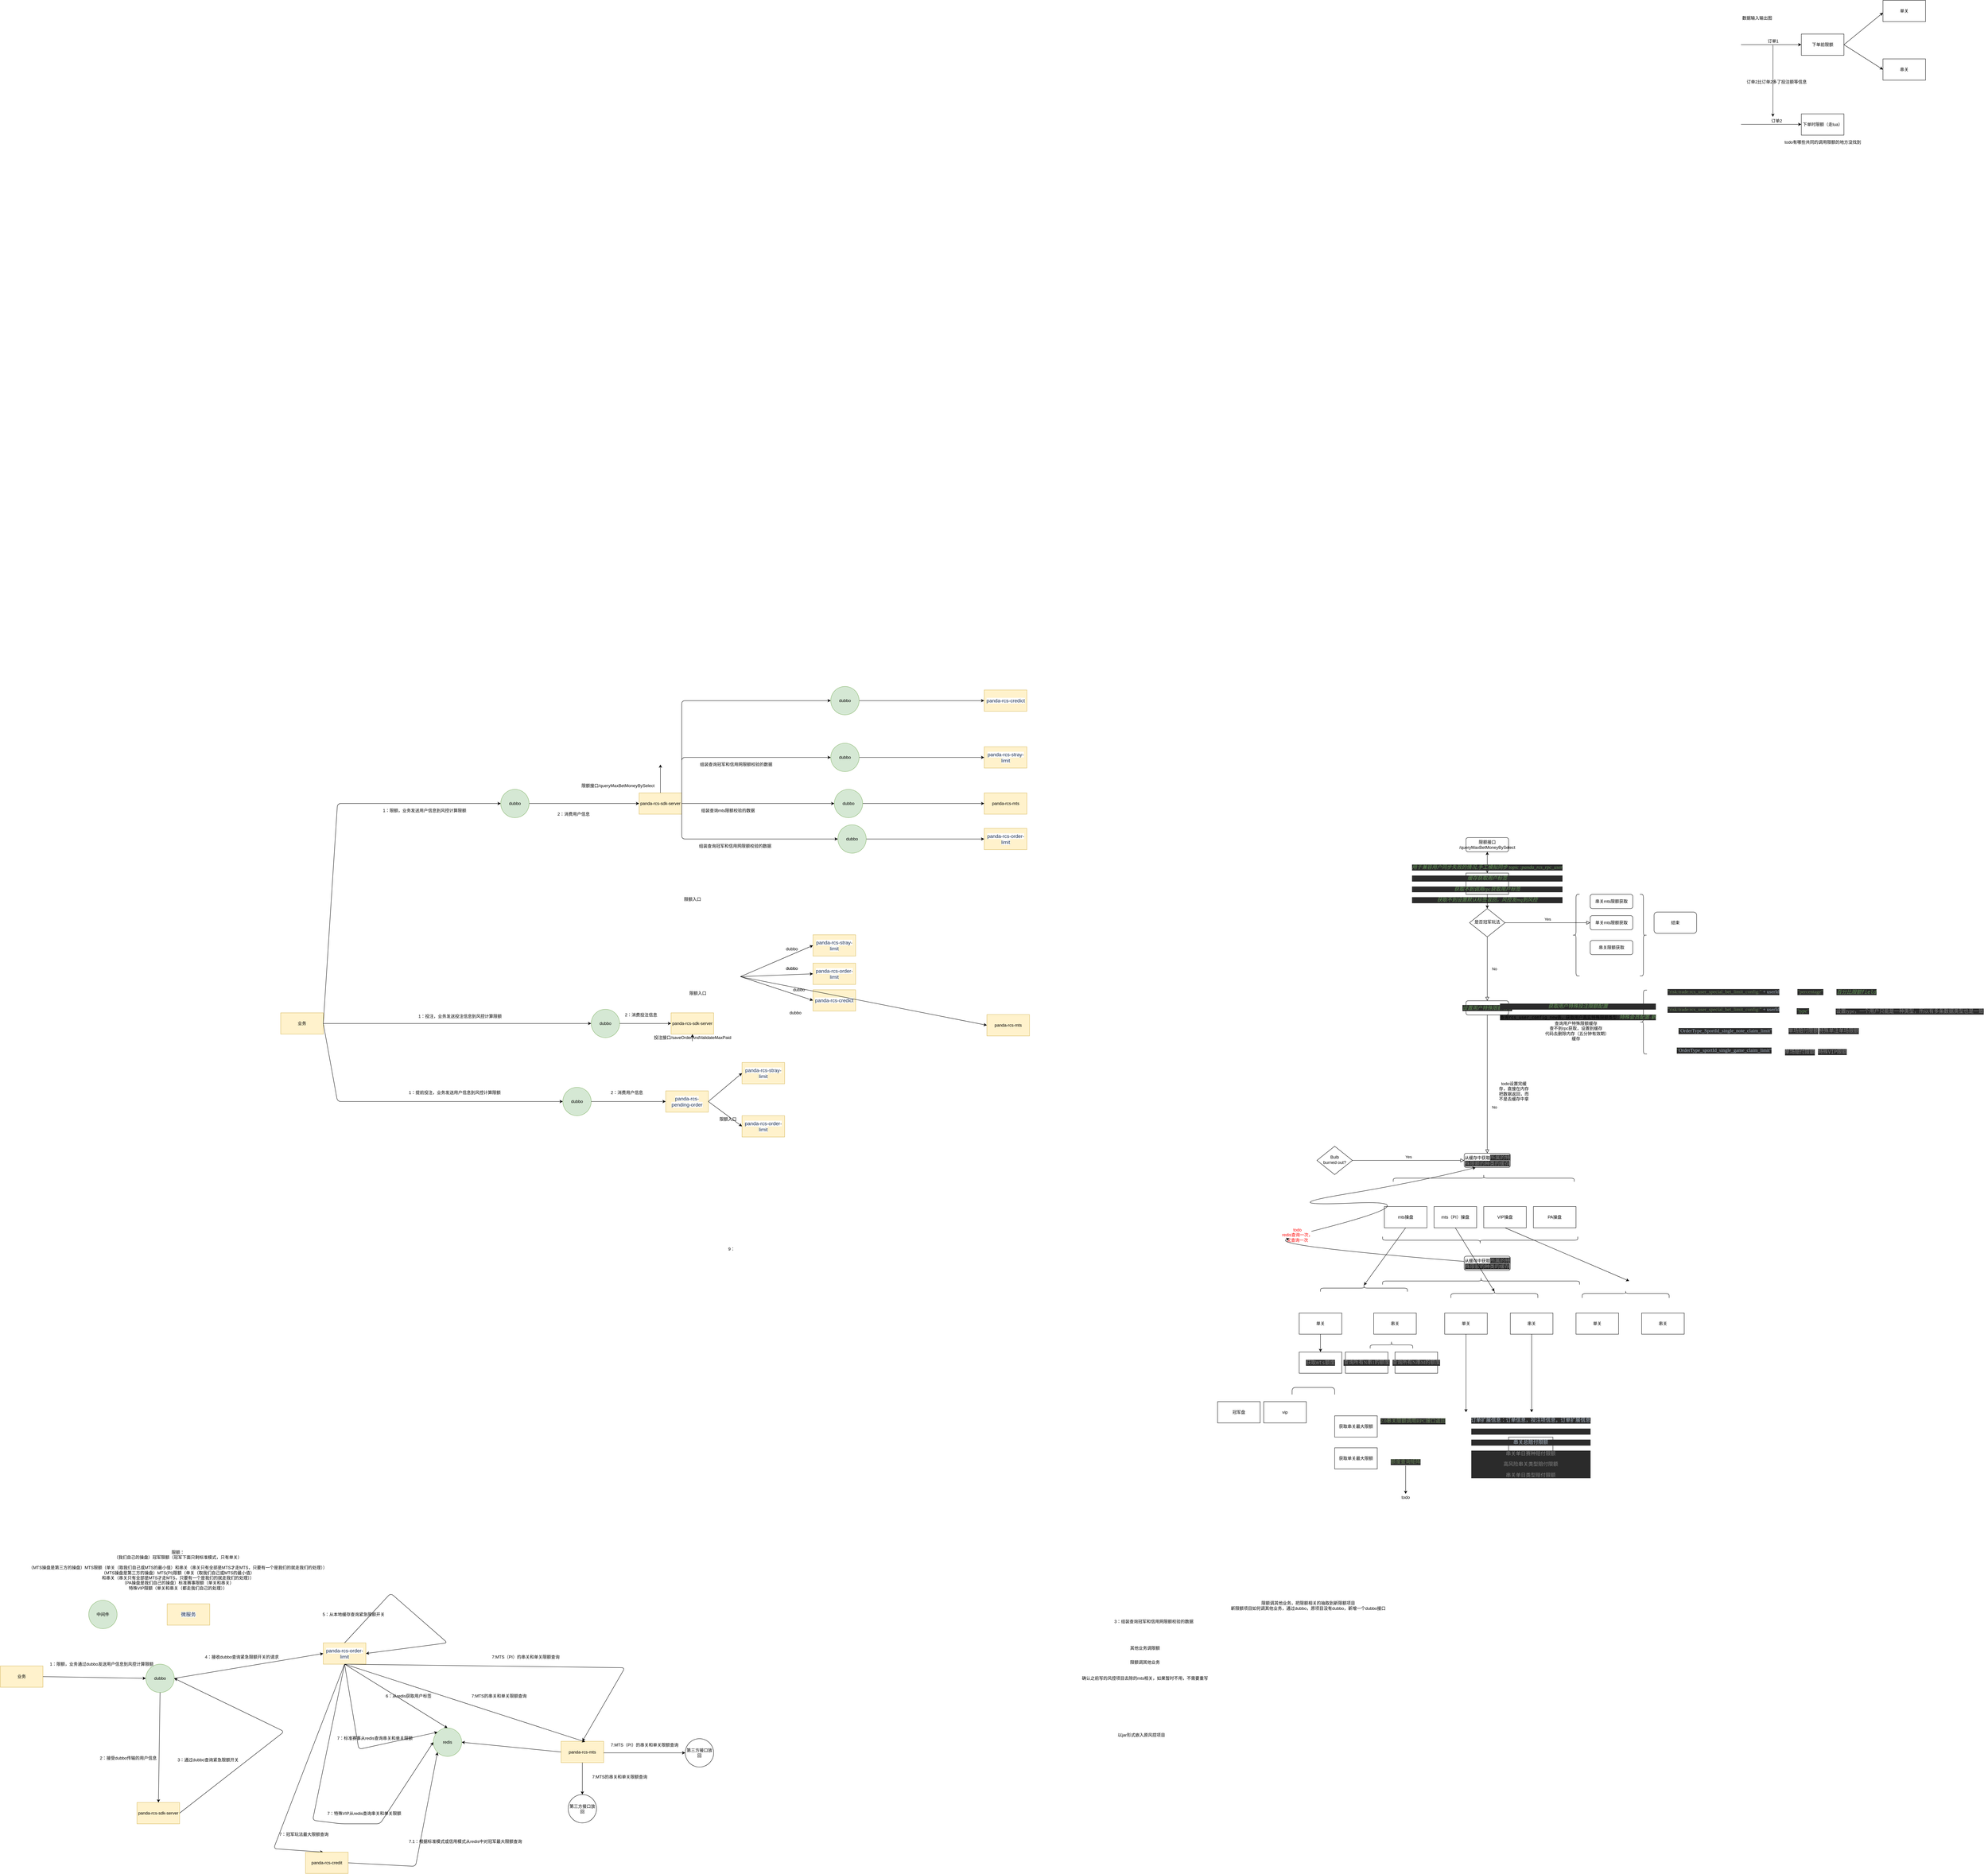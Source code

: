 <mxfile version="13.9.9" type="device" pages="2"><diagram id="C5RBs43oDa-KdzZeNtuy" name="Page-1"><mxGraphModel dx="5956" dy="3305" grid="1" gridSize="10" guides="1" tooltips="1" connect="1" arrows="1" fold="1" page="1" pageScale="1" pageWidth="827" pageHeight="1169" math="0" shadow="0"><root><mxCell id="WIyWlLk6GJQsqaUBKTNV-0"/><mxCell id="WIyWlLk6GJQsqaUBKTNV-1" parent="WIyWlLk6GJQsqaUBKTNV-0"/><mxCell id="WIyWlLk6GJQsqaUBKTNV-2" value="" style="rounded=0;html=1;jettySize=auto;orthogonalLoop=1;fontSize=11;endArrow=block;endFill=0;endSize=8;strokeWidth=1;shadow=0;labelBackgroundColor=none;edgeStyle=orthogonalEdgeStyle;entryX=0.5;entryY=0;entryDx=0;entryDy=0;" parent="WIyWlLk6GJQsqaUBKTNV-1" source="WIyWlLk6GJQsqaUBKTNV-3" target="kMNDXHYT0HUH3AsX9v7W-0" edge="1"><mxGeometry relative="1" as="geometry"/></mxCell><mxCell id="WIyWlLk6GJQsqaUBKTNV-3" value="限额接口&lt;br&gt;/queryMaxBetMoneyBySelect" style="rounded=1;whiteSpace=wrap;html=1;fontSize=12;glass=0;strokeWidth=1;shadow=0;" parent="WIyWlLk6GJQsqaUBKTNV-1" vertex="1"><mxGeometry x="160" y="400" width="120" height="40" as="geometry"/></mxCell><mxCell id="WIyWlLk6GJQsqaUBKTNV-4" value="No" style="rounded=0;html=1;jettySize=auto;orthogonalLoop=1;fontSize=11;endArrow=block;endFill=0;endSize=8;strokeWidth=1;shadow=0;labelBackgroundColor=none;edgeStyle=orthogonalEdgeStyle;entryX=0.5;entryY=0;entryDx=0;entryDy=0;" parent="WIyWlLk6GJQsqaUBKTNV-1" source="WIyWlLk6GJQsqaUBKTNV-6" target="WIyWlLk6GJQsqaUBKTNV-11" edge="1"><mxGeometry y="20" relative="1" as="geometry"><mxPoint as="offset"/></mxGeometry></mxCell><mxCell id="WIyWlLk6GJQsqaUBKTNV-5" value="Yes" style="edgeStyle=orthogonalEdgeStyle;rounded=0;html=1;jettySize=auto;orthogonalLoop=1;fontSize=11;endArrow=block;endFill=0;endSize=8;strokeWidth=1;shadow=0;labelBackgroundColor=none;" parent="WIyWlLk6GJQsqaUBKTNV-1" source="WIyWlLk6GJQsqaUBKTNV-6" target="WIyWlLk6GJQsqaUBKTNV-7" edge="1"><mxGeometry y="10" relative="1" as="geometry"><mxPoint as="offset"/></mxGeometry></mxCell><mxCell id="WIyWlLk6GJQsqaUBKTNV-6" value="是否冠军玩法" style="rhombus;whiteSpace=wrap;html=1;shadow=0;fontFamily=Helvetica;fontSize=12;align=center;strokeWidth=1;spacing=6;spacingTop=-4;" parent="WIyWlLk6GJQsqaUBKTNV-1" vertex="1"><mxGeometry x="170" y="600" width="100" height="80" as="geometry"/></mxCell><mxCell id="WIyWlLk6GJQsqaUBKTNV-7" value="单关mts限额获取" style="rounded=1;whiteSpace=wrap;html=1;fontSize=12;glass=0;strokeWidth=1;shadow=0;" parent="WIyWlLk6GJQsqaUBKTNV-1" vertex="1"><mxGeometry x="510" y="620" width="120" height="40" as="geometry"/></mxCell><mxCell id="WIyWlLk6GJQsqaUBKTNV-9" value="Yes" style="edgeStyle=orthogonalEdgeStyle;rounded=0;html=1;jettySize=auto;orthogonalLoop=1;fontSize=11;endArrow=block;endFill=0;endSize=8;strokeWidth=1;shadow=0;labelBackgroundColor=none;" parent="WIyWlLk6GJQsqaUBKTNV-1" source="WIyWlLk6GJQsqaUBKTNV-10" target="WIyWlLk6GJQsqaUBKTNV-12" edge="1"><mxGeometry y="10" relative="1" as="geometry"><mxPoint as="offset"/></mxGeometry></mxCell><mxCell id="WIyWlLk6GJQsqaUBKTNV-10" value="Bulb&lt;br&gt;burned out?" style="rhombus;whiteSpace=wrap;html=1;shadow=0;fontFamily=Helvetica;fontSize=12;align=center;strokeWidth=1;spacing=6;spacingTop=-4;" parent="WIyWlLk6GJQsqaUBKTNV-1" vertex="1"><mxGeometry x="-260" y="1270" width="100" height="80" as="geometry"/></mxCell><mxCell id="WIyWlLk6GJQsqaUBKTNV-11" value="&lt;pre style=&quot;background-color: #2b2b2b ; color: #a9b7c6 ; font-family: &amp;#34;宋体&amp;#34; ; font-size: 10.5pt&quot;&gt;&lt;pre style=&quot;font-size: 10.5pt&quot;&gt;&lt;span style=&quot;color: #629755 ; font-style: italic&quot;&gt;设置用户特殊限额缓存&lt;/span&gt;&lt;/pre&gt;&lt;/pre&gt;" style="rounded=1;whiteSpace=wrap;html=1;fontSize=12;glass=0;strokeWidth=1;shadow=0;" parent="WIyWlLk6GJQsqaUBKTNV-1" vertex="1"><mxGeometry x="160" y="860" width="120" height="40" as="geometry"/></mxCell><mxCell id="WIyWlLk6GJQsqaUBKTNV-12" value="从缓存中获取&lt;span style=&quot;color: rgb(128 , 128 , 128) ; background-color: rgb(43 , 43 , 43) ; font-size: 10.5pt&quot;&gt;所属的特殊限额的种类的缓存&lt;/span&gt;" style="rounded=1;whiteSpace=wrap;html=1;fontSize=12;glass=0;strokeWidth=1;shadow=0;" parent="WIyWlLk6GJQsqaUBKTNV-1" vertex="1"><mxGeometry x="155" y="1290" width="130" height="40" as="geometry"/></mxCell><mxCell id="kMNDXHYT0HUH3AsX9v7W-64" value="" style="edgeStyle=orthogonalEdgeStyle;rounded=0;orthogonalLoop=1;jettySize=auto;html=1;" parent="WIyWlLk6GJQsqaUBKTNV-1" source="kMNDXHYT0HUH3AsX9v7W-0" target="WIyWlLk6GJQsqaUBKTNV-3" edge="1"><mxGeometry relative="1" as="geometry"/></mxCell><mxCell id="kMNDXHYT0HUH3AsX9v7W-0" value="&lt;pre style=&quot;background-color: #2b2b2b ; color: #a9b7c6 ; font-family: &amp;#34;宋体&amp;#34; ; font-size: 10.5pt&quot;&gt;&lt;span style=&quot;color: #629755 ; font-style: italic&quot;&gt;用于兼容用户同步失败的情况,手工模拟同步 topic :panda_rcs_rpc_user&lt;/span&gt;&lt;/pre&gt;&lt;pre style=&quot;background-color: #2b2b2b ; color: #a9b7c6 ; font-family: &amp;#34;宋体&amp;#34; ; font-size: 10.5pt&quot;&gt;&lt;span style=&quot;color: #629755 ; font-style: italic&quot;&gt;缓存获取用户标签&lt;/span&gt;&lt;/pre&gt;&lt;pre style=&quot;background-color: #2b2b2b ; color: #a9b7c6 ; font-family: &amp;#34;宋体&amp;#34; ; font-size: 10.5pt&quot;&gt;&lt;span style=&quot;color: #629755 ; font-style: italic&quot;&gt;获取不到调用rpc获取用户标签&lt;/span&gt;&lt;/pre&gt;&lt;pre style=&quot;background-color: #2b2b2b ; color: #a9b7c6 ; font-family: &amp;#34;宋体&amp;#34; ; font-size: 10.5pt&quot;&gt;&lt;span style=&quot;color: #629755 ; font-style: italic&quot;&gt;获取不到设置默认标签返回，风控发mq到风控&lt;/span&gt;&lt;/pre&gt;" style="rounded=0;whiteSpace=wrap;html=1;" parent="WIyWlLk6GJQsqaUBKTNV-1" vertex="1"><mxGeometry x="160" y="500" width="120" height="60" as="geometry"/></mxCell><mxCell id="kMNDXHYT0HUH3AsX9v7W-1" value="" style="endArrow=classic;html=1;exitX=0.5;exitY=1;exitDx=0;exitDy=0;entryX=0.5;entryY=0;entryDx=0;entryDy=0;" parent="WIyWlLk6GJQsqaUBKTNV-1" source="kMNDXHYT0HUH3AsX9v7W-0" target="WIyWlLk6GJQsqaUBKTNV-6" edge="1"><mxGeometry width="50" height="50" relative="1" as="geometry"><mxPoint x="400" y="450" as="sourcePoint"/><mxPoint x="450" y="400" as="targetPoint"/></mxGeometry></mxCell><mxCell id="kMNDXHYT0HUH3AsX9v7W-2" value="串关mts限额获取" style="rounded=1;whiteSpace=wrap;html=1;fontSize=12;glass=0;strokeWidth=1;shadow=0;" parent="WIyWlLk6GJQsqaUBKTNV-1" vertex="1"><mxGeometry x="510" y="560" width="120" height="40" as="geometry"/></mxCell><mxCell id="kMNDXHYT0HUH3AsX9v7W-3" value="串关限额获取" style="rounded=1;whiteSpace=wrap;html=1;fontSize=12;glass=0;strokeWidth=1;shadow=0;" parent="WIyWlLk6GJQsqaUBKTNV-1" vertex="1"><mxGeometry x="510" y="690" width="120" height="40" as="geometry"/></mxCell><mxCell id="kMNDXHYT0HUH3AsX9v7W-6" value="" style="shape=curlyBracket;whiteSpace=wrap;html=1;rounded=1;" parent="WIyWlLk6GJQsqaUBKTNV-1" vertex="1"><mxGeometry x="460" y="560" width="20" height="230" as="geometry"/></mxCell><mxCell id="kMNDXHYT0HUH3AsX9v7W-9" value="结束" style="rounded=1;whiteSpace=wrap;html=1;" parent="WIyWlLk6GJQsqaUBKTNV-1" vertex="1"><mxGeometry x="690" y="610" width="120" height="60" as="geometry"/></mxCell><mxCell id="kMNDXHYT0HUH3AsX9v7W-10" value="" style="shape=curlyBracket;whiteSpace=wrap;html=1;rounded=1;rotation=-180;" parent="WIyWlLk6GJQsqaUBKTNV-1" vertex="1"><mxGeometry x="650" y="560" width="20" height="230" as="geometry"/></mxCell><mxCell id="kMNDXHYT0HUH3AsX9v7W-11" value="查询用户特殊限额缓存&lt;br&gt;查不到rpc获取，设置到缓存&lt;br&gt;代码去删除内存（五分钟有效期）缓存" style="text;html=1;strokeColor=none;fillColor=none;align=center;verticalAlign=middle;whiteSpace=wrap;rounded=0;" parent="WIyWlLk6GJQsqaUBKTNV-1" vertex="1"><mxGeometry x="380" y="935" width="180" height="20" as="geometry"/></mxCell><mxCell id="kMNDXHYT0HUH3AsX9v7W-12" value="" style="shape=curlyBracket;whiteSpace=wrap;html=1;rounded=1;" parent="WIyWlLk6GJQsqaUBKTNV-1" vertex="1"><mxGeometry x="650" y="830" width="20" height="180" as="geometry"/></mxCell><mxCell id="kMNDXHYT0HUH3AsX9v7W-13" value="&lt;pre style=&quot;background-color: #2b2b2b ; color: #a9b7c6 ; font-family: &amp;#34;宋体&amp;#34; ; font-size: 10.5pt&quot;&gt;&lt;pre style=&quot;font-size: 10.5pt&quot;&gt;&lt;span style=&quot;color: #629755 ; font-style: italic&quot;&gt;百分比限额field&lt;/span&gt;&lt;/pre&gt;&lt;/pre&gt;" style="text;html=1;align=center;verticalAlign=middle;resizable=0;points=[];autosize=1;" parent="WIyWlLk6GJQsqaUBKTNV-1" vertex="1"><mxGeometry x="1200" y="810" width="120" height="50" as="geometry"/></mxCell><mxCell id="kMNDXHYT0HUH3AsX9v7W-15" value="&lt;pre style=&quot;background-color: #2b2b2b ; color: #a9b7c6 ; font-family: &amp;#34;宋体&amp;#34; ; font-size: 10.5pt&quot;&gt;&lt;span style=&quot;color: #808080&quot;&gt;特殊单注单场限额&lt;/span&gt;&lt;/pre&gt;" style="text;html=1;align=center;verticalAlign=middle;resizable=0;points=[];autosize=1;" parent="WIyWlLk6GJQsqaUBKTNV-1" vertex="1"><mxGeometry x="1145" y="920" width="130" height="50" as="geometry"/></mxCell><mxCell id="kMNDXHYT0HUH3AsX9v7W-16" value="&lt;pre style=&quot;background-color: #2b2b2b ; color: #a9b7c6 ; font-family: &amp;#34;宋体&amp;#34; ; font-size: 10.5pt&quot;&gt;&lt;span style=&quot;color: #808080&quot;&gt;单场赔付限额&lt;/span&gt;&lt;/pre&gt;" style="text;html=1;align=center;verticalAlign=middle;resizable=0;points=[];autosize=1;" parent="WIyWlLk6GJQsqaUBKTNV-1" vertex="1"><mxGeometry x="1060" y="920" width="100" height="50" as="geometry"/></mxCell><mxCell id="kMNDXHYT0HUH3AsX9v7W-18" value="No" style="rounded=0;html=1;jettySize=auto;orthogonalLoop=1;fontSize=11;endArrow=block;endFill=0;endSize=8;strokeWidth=1;shadow=0;labelBackgroundColor=none;edgeStyle=orthogonalEdgeStyle;exitX=0.5;exitY=1;exitDx=0;exitDy=0;entryX=0.5;entryY=0;entryDx=0;entryDy=0;" parent="WIyWlLk6GJQsqaUBKTNV-1" source="WIyWlLk6GJQsqaUBKTNV-11" target="WIyWlLk6GJQsqaUBKTNV-12" edge="1"><mxGeometry x="0.333" y="20" relative="1" as="geometry"><mxPoint as="offset"/><mxPoint x="190" y="1030" as="sourcePoint"/><mxPoint x="-60" y="1010" as="targetPoint"/><Array as="points"><mxPoint x="220" y="1280"/></Array></mxGeometry></mxCell><mxCell id="kMNDXHYT0HUH3AsX9v7W-19" value="&lt;pre style=&quot;background-color: #2b2b2b ; color: #a9b7c6 ; font-family: &amp;#34;宋体&amp;#34; ; font-size: 10.5pt&quot;&gt;&lt;span style=&quot;color: #6a8759&quot;&gt;&quot;risk:trade:rcs_user_special_bet_limit_config:&quot; &lt;/span&gt;+ userId&lt;/pre&gt;" style="text;html=1;align=center;verticalAlign=middle;resizable=0;points=[];autosize=1;" parent="WIyWlLk6GJQsqaUBKTNV-1" vertex="1"><mxGeometry x="680" y="810" width="410" height="50" as="geometry"/></mxCell><mxCell id="kMNDXHYT0HUH3AsX9v7W-20" value="&lt;pre style=&quot;background-color: #2b2b2b ; color: #a9b7c6 ; font-family: &amp;#34;宋体&amp;#34; ; font-size: 10.5pt&quot;&gt;&lt;span style=&quot;color: #808080&quot;&gt;设置type，一个用户只能是一种类型，所以有多条数据类型也是一致&lt;/span&gt;&lt;/pre&gt;" style="text;html=1;align=center;verticalAlign=middle;resizable=0;points=[];autosize=1;" parent="WIyWlLk6GJQsqaUBKTNV-1" vertex="1"><mxGeometry x="1190" y="865" width="440" height="50" as="geometry"/></mxCell><mxCell id="kMNDXHYT0HUH3AsX9v7W-21" value="&lt;pre style=&quot;background-color: #2b2b2b ; color: #a9b7c6 ; font-family: &amp;#34;宋体&amp;#34; ; font-size: 10.5pt&quot;&gt;&lt;span style=&quot;color: #6a8759&quot;&gt;&quot;percentage&quot;&lt;/span&gt;&lt;/pre&gt;" style="text;html=1;align=center;verticalAlign=middle;resizable=0;points=[];autosize=1;" parent="WIyWlLk6GJQsqaUBKTNV-1" vertex="1"><mxGeometry x="1080" y="810" width="100" height="50" as="geometry"/></mxCell><mxCell id="kMNDXHYT0HUH3AsX9v7W-22" value="&lt;pre style=&quot;background-color: #2b2b2b ; color: #a9b7c6 ; font-family: &amp;#34;宋体&amp;#34; ; font-size: 10.5pt&quot;&gt;&lt;span style=&quot;color: #629755 ; font-style: italic&quot;&gt;&quot;type&quot;&lt;/span&gt;&lt;/pre&gt;" style="text;whiteSpace=wrap;html=1;" parent="WIyWlLk6GJQsqaUBKTNV-1" vertex="1"><mxGeometry x="1090" y="860" width="130" height="60" as="geometry"/></mxCell><mxCell id="kMNDXHYT0HUH3AsX9v7W-23" value="&lt;pre style=&quot;background-color: #2b2b2b ; color: #a9b7c6 ; font-family: &amp;#34;宋体&amp;#34; ; font-size: 10.5pt&quot;&gt;&lt;span style=&quot;color: #6a8759&quot;&gt;&quot;&lt;/span&gt;OrderType_SportId_single_note_claim_limit&quot;&lt;br&gt;&lt;/pre&gt;" style="text;html=1;align=center;verticalAlign=middle;resizable=0;points=[];autosize=1;" parent="WIyWlLk6GJQsqaUBKTNV-1" vertex="1"><mxGeometry x="730" y="920" width="320" height="50" as="geometry"/></mxCell><mxCell id="kMNDXHYT0HUH3AsX9v7W-24" value="todo设置完缓存，直接在内存把数据返回，而不是去缓存中拿" style="text;html=1;strokeColor=none;fillColor=none;align=center;verticalAlign=middle;whiteSpace=wrap;rounded=0;" parent="WIyWlLk6GJQsqaUBKTNV-1" vertex="1"><mxGeometry x="250" y="1105" width="90" height="20" as="geometry"/></mxCell><mxCell id="kMNDXHYT0HUH3AsX9v7W-25" value="" style="shape=curlyBracket;whiteSpace=wrap;html=1;rounded=1;rotation=90;" parent="WIyWlLk6GJQsqaUBKTNV-1" vertex="1"><mxGeometry x="200" y="1105" width="20" height="510" as="geometry"/></mxCell><mxCell id="kMNDXHYT0HUH3AsX9v7W-26" value="mts操盘" style="rounded=0;whiteSpace=wrap;html=1;rotation=0;" parent="WIyWlLk6GJQsqaUBKTNV-1" vertex="1"><mxGeometry x="-70" y="1440" width="120" height="60" as="geometry"/></mxCell><mxCell id="kMNDXHYT0HUH3AsX9v7W-27" value="mts（PI）操盘" style="rounded=0;whiteSpace=wrap;html=1;" parent="WIyWlLk6GJQsqaUBKTNV-1" vertex="1"><mxGeometry x="70" y="1440" width="120" height="60" as="geometry"/></mxCell><mxCell id="kMNDXHYT0HUH3AsX9v7W-28" value="VIP操盘" style="rounded=0;whiteSpace=wrap;html=1;" parent="WIyWlLk6GJQsqaUBKTNV-1" vertex="1"><mxGeometry x="210" y="1440" width="120" height="60" as="geometry"/></mxCell><mxCell id="kMNDXHYT0HUH3AsX9v7W-29" value="PA操盘" style="rounded=0;whiteSpace=wrap;html=1;" parent="WIyWlLk6GJQsqaUBKTNV-1" vertex="1"><mxGeometry x="350" y="1440" width="120" height="60" as="geometry"/></mxCell><mxCell id="kMNDXHYT0HUH3AsX9v7W-31" value="从缓存中获取&lt;span style=&quot;color: rgb(128 , 128 , 128) ; background-color: rgb(43 , 43 , 43) ; font-size: 10.5pt&quot;&gt;所属的特殊限额的种类的缓存&lt;/span&gt;" style="rounded=1;whiteSpace=wrap;html=1;fontSize=12;glass=0;strokeWidth=1;shadow=0;" parent="WIyWlLk6GJQsqaUBKTNV-1" vertex="1"><mxGeometry x="155" y="1580" width="130" height="40" as="geometry"/></mxCell><mxCell id="kMNDXHYT0HUH3AsX9v7W-32" value="" style="curved=1;endArrow=classic;html=1;entryX=0.25;entryY=1;entryDx=0;entryDy=0;" parent="WIyWlLk6GJQsqaUBKTNV-1" source="kMNDXHYT0HUH3AsX9v7W-33" target="WIyWlLk6GJQsqaUBKTNV-12" edge="1"><mxGeometry width="50" height="50" relative="1" as="geometry"><mxPoint x="30" y="1420" as="sourcePoint"/><mxPoint x="80" y="1370" as="targetPoint"/><Array as="points"><mxPoint x="80" y="1420"/><mxPoint x="-390" y="1440"/><mxPoint x="30" y="1370"/></Array></mxGeometry></mxCell><mxCell id="kMNDXHYT0HUH3AsX9v7W-33" value="&lt;font color=&quot;#ff0000&quot;&gt;todo&lt;br&gt;redis查询一次，又查询一次&lt;/font&gt;" style="text;html=1;strokeColor=none;fillColor=none;align=center;verticalAlign=middle;whiteSpace=wrap;rounded=0;" parent="WIyWlLk6GJQsqaUBKTNV-1" vertex="1"><mxGeometry x="-360" y="1510" width="90" height="20" as="geometry"/></mxCell><mxCell id="kMNDXHYT0HUH3AsX9v7W-34" value="" style="curved=1;endArrow=classic;html=1;entryX=0.25;entryY=1;entryDx=0;entryDy=0;" parent="WIyWlLk6GJQsqaUBKTNV-1" source="kMNDXHYT0HUH3AsX9v7W-31" target="kMNDXHYT0HUH3AsX9v7W-33" edge="1"><mxGeometry width="50" height="50" relative="1" as="geometry"><mxPoint x="-80.0" y="1591.558" as="sourcePoint"/><mxPoint x="187.5" y="1330" as="targetPoint"/><Array as="points"><mxPoint x="-400" y="1550"/></Array></mxGeometry></mxCell><mxCell id="kMNDXHYT0HUH3AsX9v7W-35" value="" style="shape=curlyBracket;whiteSpace=wrap;html=1;rounded=1;rotation=-90;" parent="WIyWlLk6GJQsqaUBKTNV-1" vertex="1"><mxGeometry x="190" y="1260" width="20" height="550" as="geometry"/></mxCell><mxCell id="kMNDXHYT0HUH3AsX9v7W-36" value="" style="shape=curlyBracket;whiteSpace=wrap;html=1;rounded=1;rotation=90;" parent="WIyWlLk6GJQsqaUBKTNV-1" vertex="1"><mxGeometry x="192.5" y="1372.5" width="20" height="555" as="geometry"/></mxCell><mxCell id="kMNDXHYT0HUH3AsX9v7W-37" value="串关" style="rounded=0;whiteSpace=wrap;html=1;" parent="WIyWlLk6GJQsqaUBKTNV-1" vertex="1"><mxGeometry x="-100" y="1740" width="120" height="60" as="geometry"/></mxCell><mxCell id="kMNDXHYT0HUH3AsX9v7W-38" value="" style="shape=curlyBracket;whiteSpace=wrap;html=1;rounded=1;rotation=90;" parent="WIyWlLk6GJQsqaUBKTNV-1" vertex="1"><mxGeometry x="-60" y="1770" width="20" height="120" as="geometry"/></mxCell><mxCell id="kMNDXHYT0HUH3AsX9v7W-39" value="&lt;pre style=&quot;background-color: #2b2b2b ; color: #a9b7c6 ; font-family: &amp;#34;宋体&amp;#34; ; font-size: 10.5pt&quot;&gt;&lt;span style=&quot;color: #808080&quot;&gt;查询所有N串1的额度&lt;/span&gt;&lt;/pre&gt;" style="rounded=0;whiteSpace=wrap;html=1;" parent="WIyWlLk6GJQsqaUBKTNV-1" vertex="1"><mxGeometry x="-180" y="1850" width="120" height="60" as="geometry"/></mxCell><mxCell id="kMNDXHYT0HUH3AsX9v7W-40" value="&lt;pre style=&quot;background-color: #2b2b2b ; color: #a9b7c6 ; font-family: &amp;#34;宋体&amp;#34; ; font-size: 10.5pt&quot;&gt;&lt;span style=&quot;color: #808080&quot;&gt;查询所有N串M的额度&lt;/span&gt;&lt;/pre&gt;" style="rounded=0;whiteSpace=wrap;html=1;" parent="WIyWlLk6GJQsqaUBKTNV-1" vertex="1"><mxGeometry x="-40" y="1850" width="120" height="60" as="geometry"/></mxCell><mxCell id="kMNDXHYT0HUH3AsX9v7W-41" value="单关" style="rounded=0;whiteSpace=wrap;html=1;" parent="WIyWlLk6GJQsqaUBKTNV-1" vertex="1"><mxGeometry x="-310" y="1740" width="120" height="60" as="geometry"/></mxCell><mxCell id="kMNDXHYT0HUH3AsX9v7W-42" value="&lt;pre style=&quot;background-color: rgb(43 , 43 , 43) ; font-size: 10.5pt&quot;&gt;&lt;font color=&quot;#808080&quot;&gt;获取mts额度&lt;/font&gt;&lt;/pre&gt;" style="rounded=0;whiteSpace=wrap;html=1;" parent="WIyWlLk6GJQsqaUBKTNV-1" vertex="1"><mxGeometry x="-310" y="1850" width="120" height="60" as="geometry"/></mxCell><mxCell id="kMNDXHYT0HUH3AsX9v7W-44" value="" style="shape=curlyBracket;whiteSpace=wrap;html=1;rounded=1;rotation=90;" parent="WIyWlLk6GJQsqaUBKTNV-1" vertex="1"><mxGeometry x="-137.5" y="1547.5" width="20" height="245" as="geometry"/></mxCell><mxCell id="kMNDXHYT0HUH3AsX9v7W-45" value="" style="endArrow=classic;html=1;exitX=0.5;exitY=1;exitDx=0;exitDy=0;" parent="WIyWlLk6GJQsqaUBKTNV-1" source="kMNDXHYT0HUH3AsX9v7W-41" target="kMNDXHYT0HUH3AsX9v7W-42" edge="1"><mxGeometry width="50" height="50" relative="1" as="geometry"><mxPoint x="-220" y="1860" as="sourcePoint"/><mxPoint x="-170" y="1810" as="targetPoint"/></mxGeometry></mxCell><mxCell id="kMNDXHYT0HUH3AsX9v7W-46" value="" style="shape=curlyBracket;whiteSpace=wrap;html=1;rounded=1;rotation=90;size=0;" parent="WIyWlLk6GJQsqaUBKTNV-1" vertex="1"><mxGeometry x="-280" y="1900" width="20" height="120" as="geometry"/></mxCell><mxCell id="kMNDXHYT0HUH3AsX9v7W-47" value="冠军盘" style="rounded=0;whiteSpace=wrap;html=1;" parent="WIyWlLk6GJQsqaUBKTNV-1" vertex="1"><mxGeometry x="-540" y="1990" width="120" height="60" as="geometry"/></mxCell><mxCell id="kMNDXHYT0HUH3AsX9v7W-49" value="vip" style="rounded=0;whiteSpace=wrap;html=1;" parent="WIyWlLk6GJQsqaUBKTNV-1" vertex="1"><mxGeometry x="-410" y="1990" width="120" height="60" as="geometry"/></mxCell><mxCell id="kMNDXHYT0HUH3AsX9v7W-51" value="单关" style="rounded=0;whiteSpace=wrap;html=1;" parent="WIyWlLk6GJQsqaUBKTNV-1" vertex="1"><mxGeometry x="100" y="1740" width="120" height="60" as="geometry"/></mxCell><mxCell id="kMNDXHYT0HUH3AsX9v7W-52" value="串关" style="rounded=0;whiteSpace=wrap;html=1;" parent="WIyWlLk6GJQsqaUBKTNV-1" vertex="1"><mxGeometry x="285" y="1740" width="120" height="60" as="geometry"/></mxCell><mxCell id="kMNDXHYT0HUH3AsX9v7W-54" value="" style="shape=curlyBracket;whiteSpace=wrap;html=1;rounded=1;rotation=90;size=0.375;" parent="WIyWlLk6GJQsqaUBKTNV-1" vertex="1"><mxGeometry x="230" y="1565" width="20" height="245" as="geometry"/></mxCell><mxCell id="kMNDXHYT0HUH3AsX9v7W-55" value="" style="endArrow=classic;html=1;exitX=0.5;exitY=1;exitDx=0;exitDy=0;entryX=0.1;entryY=0.5;entryDx=0;entryDy=0;entryPerimeter=0;" parent="WIyWlLk6GJQsqaUBKTNV-1" source="kMNDXHYT0HUH3AsX9v7W-26" target="kMNDXHYT0HUH3AsX9v7W-44" edge="1"><mxGeometry width="50" height="50" relative="1" as="geometry"><mxPoint x="-290" y="1660" as="sourcePoint"/><mxPoint x="-240" y="1610" as="targetPoint"/></mxGeometry></mxCell><mxCell id="kMNDXHYT0HUH3AsX9v7W-56" value="" style="endArrow=classic;html=1;entryX=0.1;entryY=0.5;entryDx=0;entryDy=0;entryPerimeter=0;exitX=0.5;exitY=1;exitDx=0;exitDy=0;" parent="WIyWlLk6GJQsqaUBKTNV-1" source="kMNDXHYT0HUH3AsX9v7W-27" target="kMNDXHYT0HUH3AsX9v7W-54" edge="1"><mxGeometry width="50" height="50" relative="1" as="geometry"><mxPoint x="100" y="1550" as="sourcePoint"/><mxPoint x="150" y="1500" as="targetPoint"/></mxGeometry></mxCell><mxCell id="kMNDXHYT0HUH3AsX9v7W-57" value="" style="endArrow=classic;html=1;exitX=0.5;exitY=1;exitDx=0;exitDy=0;" parent="WIyWlLk6GJQsqaUBKTNV-1" source="kMNDXHYT0HUH3AsX9v7W-28" edge="1"><mxGeometry width="50" height="50" relative="1" as="geometry"><mxPoint x="560" y="1620" as="sourcePoint"/><mxPoint x="620" y="1650" as="targetPoint"/></mxGeometry></mxCell><mxCell id="kMNDXHYT0HUH3AsX9v7W-58" value="单关" style="rounded=0;whiteSpace=wrap;html=1;" parent="WIyWlLk6GJQsqaUBKTNV-1" vertex="1"><mxGeometry x="470" y="1740" width="120" height="60" as="geometry"/></mxCell><mxCell id="kMNDXHYT0HUH3AsX9v7W-59" value="串关" style="rounded=0;whiteSpace=wrap;html=1;" parent="WIyWlLk6GJQsqaUBKTNV-1" vertex="1"><mxGeometry x="655" y="1740" width="120" height="60" as="geometry"/></mxCell><mxCell id="kMNDXHYT0HUH3AsX9v7W-60" value="" style="shape=curlyBracket;whiteSpace=wrap;html=1;rounded=1;rotation=90;size=0.375;" parent="WIyWlLk6GJQsqaUBKTNV-1" vertex="1"><mxGeometry x="600" y="1565" width="20" height="245" as="geometry"/></mxCell><mxCell id="kMNDXHYT0HUH3AsX9v7W-61" value="" style="endArrow=classic;html=1;exitX=0.5;exitY=1;exitDx=0;exitDy=0;" parent="WIyWlLk6GJQsqaUBKTNV-1" source="kMNDXHYT0HUH3AsX9v7W-51" edge="1"><mxGeometry width="50" height="50" relative="1" as="geometry"><mxPoint x="260" y="2060" as="sourcePoint"/><mxPoint x="160" y="2020" as="targetPoint"/></mxGeometry></mxCell><mxCell id="kMNDXHYT0HUH3AsX9v7W-62" value="" style="endArrow=classic;html=1;exitX=0.5;exitY=1;exitDx=0;exitDy=0;" parent="WIyWlLk6GJQsqaUBKTNV-1" source="kMNDXHYT0HUH3AsX9v7W-52" edge="1"><mxGeometry width="50" height="50" relative="1" as="geometry"><mxPoint x="400" y="1910" as="sourcePoint"/><mxPoint x="345" y="2020" as="targetPoint"/></mxGeometry></mxCell><mxCell id="kMNDXHYT0HUH3AsX9v7W-63" value="&lt;pre style=&quot;background-color: #2b2b2b ; color: #a9b7c6 ; font-family: &amp;#34;宋体&amp;#34; ; font-size: 10.5pt&quot;&gt;订单扩展信息：订单信息，投注项信息，订单扩展信息&lt;/pre&gt;&lt;pre style=&quot;background-color: #2b2b2b ; color: #a9b7c6 ; font-family: &amp;#34;宋体&amp;#34; ; font-size: 10.5pt&quot;&gt;&lt;br&gt;&lt;/pre&gt;&lt;pre style=&quot;background-color: #2b2b2b ; color: #a9b7c6 ; font-family: &amp;#34;宋体&amp;#34; ; font-size: 10.5pt&quot;&gt;串关总赔付限额&lt;/pre&gt;&lt;pre style=&quot;background-color: #2b2b2b ; color: #a9b7c6 ; font-family: &amp;#34;宋体&amp;#34; ; font-size: 10.5pt&quot;&gt;&lt;pre style=&quot;font-size: 10.5pt&quot;&gt;&lt;pre style=&quot;font-size: 10.5pt&quot;&gt;&lt;span style=&quot;color: rgb(128 , 128 , 128) ; font-size: 10.5pt ; white-space: normal&quot;&gt;串关单日赛种赔付限额&lt;/span&gt;&lt;br&gt;&lt;/pre&gt;&lt;/pre&gt;&lt;pre style=&quot;font-size: 10.5pt&quot;&gt;&lt;span style=&quot;color: #808080&quot;&gt;高风险串关类型赔付限额&lt;/span&gt;&lt;/pre&gt;&lt;pre style=&quot;font-size: 10.5pt&quot;&gt;&lt;pre style=&quot;font-size: 10.5pt&quot;&gt;&lt;span style=&quot;color: #808080&quot;&gt;串关单日类型赔付限额&lt;/span&gt;&lt;/pre&gt;&lt;/pre&gt;&lt;/pre&gt;" style="rounded=0;whiteSpace=wrap;html=1;" parent="WIyWlLk6GJQsqaUBKTNV-1" vertex="1"><mxGeometry x="280" y="2090" width="125" height="60" as="geometry"/></mxCell><mxCell id="kMNDXHYT0HUH3AsX9v7W-65" value="&lt;pre style=&quot;background-color: #2b2b2b ; color: #a9b7c6 ; font-family: &amp;#34;宋体&amp;#34; ; font-size: 10.5pt&quot;&gt;&lt;span style=&quot;color: #6a8759&quot;&gt;&quot;&lt;/span&gt;OrderType_sportId_single_game_claim_limit&quot;&lt;br&gt;&lt;/pre&gt;" style="text;html=1;align=center;verticalAlign=middle;resizable=0;points=[];autosize=1;" parent="WIyWlLk6GJQsqaUBKTNV-1" vertex="1"><mxGeometry x="727" y="975" width="320" height="50" as="geometry"/></mxCell><mxCell id="kMNDXHYT0HUH3AsX9v7W-66" value="&lt;pre style=&quot;background-color: #2b2b2b ; color: #a9b7c6 ; font-family: &amp;#34;宋体&amp;#34; ; font-size: 10.5pt&quot;&gt;&lt;span style=&quot;color: #6a8759&quot;&gt;&quot;risk:trade:rcs_user_special_bet_limit_config:&quot; &lt;/span&gt;+ userId&lt;/pre&gt;" style="text;html=1;align=center;verticalAlign=middle;resizable=0;points=[];autosize=1;" parent="WIyWlLk6GJQsqaUBKTNV-1" vertex="1"><mxGeometry x="680" y="860" width="410" height="50" as="geometry"/></mxCell><mxCell id="kMNDXHYT0HUH3AsX9v7W-68" value="&lt;pre style=&quot;font-style: normal ; font-weight: 400 ; letter-spacing: normal ; text-align: center ; text-indent: 0px ; text-transform: none ; word-spacing: 0px ; background-color: rgb(43 , 43 , 43) ; color: rgb(169 , 183 , 198) ; font-size: 10.5pt&quot;&gt;&lt;span style=&quot;color: rgb(128 , 128 , 128)&quot;&gt;特殊VIP限额&lt;/span&gt;&lt;/pre&gt;" style="text;whiteSpace=wrap;html=1;" parent="WIyWlLk6GJQsqaUBKTNV-1" vertex="1"><mxGeometry x="1150" y="975" width="170" height="60" as="geometry"/></mxCell><mxCell id="kMNDXHYT0HUH3AsX9v7W-70" value="" style="endArrow=classic;html=1;" parent="WIyWlLk6GJQsqaUBKTNV-1" edge="1"><mxGeometry width="50" height="50" relative="1" as="geometry"><mxPoint x="290" y="910" as="sourcePoint"/><mxPoint x="640" y="910" as="targetPoint"/></mxGeometry></mxCell><mxCell id="kMNDXHYT0HUH3AsX9v7W-71" value="&lt;pre style=&quot;background-color: #2b2b2b ; color: #a9b7c6 ; font-family: &amp;#34;宋体&amp;#34; ; font-size: 10.5pt&quot;&gt;&lt;span style=&quot;color: #808080&quot;&gt;单场赔付限额&lt;/span&gt;&lt;/pre&gt;" style="text;html=1;align=center;verticalAlign=middle;resizable=0;points=[];autosize=1;" parent="WIyWlLk6GJQsqaUBKTNV-1" vertex="1"><mxGeometry x="1050" y="980" width="100" height="50" as="geometry"/></mxCell><mxCell id="kMNDXHYT0HUH3AsX9v7W-72" value="&lt;pre style=&quot;background-color: #2b2b2b ; color: #a9b7c6 ; font-family: &amp;#34;宋体&amp;#34; ; font-size: 10.5pt&quot;&gt;&lt;span style=&quot;color: #629755 ; font-style: italic&quot;&gt;获取用户特殊投注限额配置&lt;/span&gt;&lt;/pre&gt;&lt;pre style=&quot;background-color: rgb(43 , 43 , 43)&quot;&gt;查询rcs_user_config_new表，获取用户真实特殊限额类型;&lt;font color=&quot;#629755&quot; face=&quot;宋体&quot;&gt;&lt;i&gt;&lt;span style=&quot;font-size: 14px&quot;&gt;特殊会员配置-新&lt;/span&gt;&lt;span style=&quot;font-size: 10.5pt&quot;&gt;&lt;br&gt;&lt;/span&gt;&lt;/i&gt;&lt;/font&gt;&lt;/pre&gt;" style="text;html=1;align=center;verticalAlign=middle;resizable=0;points=[];autosize=1;" parent="WIyWlLk6GJQsqaUBKTNV-1" vertex="1"><mxGeometry x="260" y="855" width="430" height="70" as="geometry"/></mxCell><mxCell id="kMNDXHYT0HUH3AsX9v7W-74" value="&lt;pre style=&quot;background-color: #2b2b2b ; color: #a9b7c6 ; font-family: &amp;#34;宋体&amp;#34; ; font-size: 10.5pt&quot;&gt;&lt;span style=&quot;color: #6a8759&quot;&gt;2.0串关限额调用RPC接口返回&lt;/span&gt;&lt;/pre&gt;" style="text;html=1;align=center;verticalAlign=middle;resizable=0;points=[];autosize=1;" parent="WIyWlLk6GJQsqaUBKTNV-1" vertex="1"><mxGeometry x="-90" y="2020" width="200" height="50" as="geometry"/></mxCell><mxCell id="kMNDXHYT0HUH3AsX9v7W-75" value="获取串关最大限额" style="rounded=0;whiteSpace=wrap;html=1;" parent="WIyWlLk6GJQsqaUBKTNV-1" vertex="1"><mxGeometry x="-210" y="2030" width="120" height="60" as="geometry"/></mxCell><mxCell id="kMNDXHYT0HUH3AsX9v7W-76" value="获取单关最大限额" style="rounded=0;whiteSpace=wrap;html=1;" parent="WIyWlLk6GJQsqaUBKTNV-1" vertex="1"><mxGeometry x="-210" y="2120" width="120" height="60" as="geometry"/></mxCell><mxCell id="kMNDXHYT0HUH3AsX9v7W-79" value="" style="edgeStyle=orthogonalEdgeStyle;rounded=0;orthogonalLoop=1;jettySize=auto;html=1;" parent="WIyWlLk6GJQsqaUBKTNV-1" source="kMNDXHYT0HUH3AsX9v7W-77" target="kMNDXHYT0HUH3AsX9v7W-78" edge="1"><mxGeometry relative="1" as="geometry"/></mxCell><mxCell id="kMNDXHYT0HUH3AsX9v7W-77" value="&lt;pre style=&quot;background-color: #2b2b2b ; color: #a9b7c6 ; font-family: &amp;#34;宋体&amp;#34; ; font-size: 10.5pt&quot;&gt;&lt;span style=&quot;color: #6a8759&quot;&gt;额度查询矩阵&lt;/span&gt;&lt;/pre&gt;" style="text;html=1;strokeColor=none;fillColor=none;align=center;verticalAlign=middle;whiteSpace=wrap;rounded=0;" parent="WIyWlLk6GJQsqaUBKTNV-1" vertex="1"><mxGeometry x="-30" y="2150" width="40" height="20" as="geometry"/></mxCell><mxCell id="kMNDXHYT0HUH3AsX9v7W-78" value="todo" style="text;html=1;strokeColor=none;fillColor=none;align=center;verticalAlign=middle;whiteSpace=wrap;rounded=0;" parent="WIyWlLk6GJQsqaUBKTNV-1" vertex="1"><mxGeometry x="-30" y="2250" width="40" height="20" as="geometry"/></mxCell><mxCell id="G1BSBW8ek9dfkVrTGlkw-11" value="数据输入输出图" style="text;html=1;align=center;verticalAlign=middle;resizable=0;points=[];autosize=1;" parent="WIyWlLk6GJQsqaUBKTNV-1" vertex="1"><mxGeometry x="930" y="-1920" width="100" height="20" as="geometry"/></mxCell><mxCell id="G1BSBW8ek9dfkVrTGlkw-13" value="下单前限额" style="rounded=0;whiteSpace=wrap;html=1;" parent="WIyWlLk6GJQsqaUBKTNV-1" vertex="1"><mxGeometry x="1105" y="-1865" width="120" height="60" as="geometry"/></mxCell><mxCell id="G1BSBW8ek9dfkVrTGlkw-14" value="" style="endArrow=classic;html=1;entryX=0;entryY=0.5;entryDx=0;entryDy=0;" parent="WIyWlLk6GJQsqaUBKTNV-1" target="G1BSBW8ek9dfkVrTGlkw-13" edge="1"><mxGeometry width="50" height="50" relative="1" as="geometry"><mxPoint x="935" y="-1835" as="sourcePoint"/><mxPoint x="955" y="-1825" as="targetPoint"/></mxGeometry></mxCell><mxCell id="G1BSBW8ek9dfkVrTGlkw-15" value="" style="endArrow=classic;html=1;exitX=1;exitY=0.5;exitDx=0;exitDy=0;" parent="WIyWlLk6GJQsqaUBKTNV-1" source="G1BSBW8ek9dfkVrTGlkw-13" edge="1"><mxGeometry width="50" height="50" relative="1" as="geometry"><mxPoint x="1365" y="-1725" as="sourcePoint"/><mxPoint x="1335" y="-1925" as="targetPoint"/></mxGeometry></mxCell><mxCell id="G1BSBW8ek9dfkVrTGlkw-16" value="订单1" style="text;html=1;align=center;verticalAlign=middle;resizable=0;points=[];autosize=1;" parent="WIyWlLk6GJQsqaUBKTNV-1" vertex="1"><mxGeometry x="1000" y="-1855" width="50" height="20" as="geometry"/></mxCell><mxCell id="G1BSBW8ek9dfkVrTGlkw-17" value="" style="endArrow=classic;html=1;exitX=1;exitY=0.5;exitDx=0;exitDy=0;" parent="WIyWlLk6GJQsqaUBKTNV-1" source="G1BSBW8ek9dfkVrTGlkw-13" edge="1"><mxGeometry width="50" height="50" relative="1" as="geometry"><mxPoint x="1335" y="-1725" as="sourcePoint"/><mxPoint x="1335" y="-1765" as="targetPoint"/></mxGeometry></mxCell><mxCell id="G1BSBW8ek9dfkVrTGlkw-18" value="单关" style="rounded=0;whiteSpace=wrap;html=1;" parent="WIyWlLk6GJQsqaUBKTNV-1" vertex="1"><mxGeometry x="1335" y="-1960" width="120" height="60" as="geometry"/></mxCell><mxCell id="G1BSBW8ek9dfkVrTGlkw-19" value="串关" style="rounded=0;whiteSpace=wrap;html=1;" parent="WIyWlLk6GJQsqaUBKTNV-1" vertex="1"><mxGeometry x="1335" y="-1795" width="120" height="60" as="geometry"/></mxCell><mxCell id="G1BSBW8ek9dfkVrTGlkw-20" value="下单时限额（走lua）" style="rounded=0;whiteSpace=wrap;html=1;" parent="WIyWlLk6GJQsqaUBKTNV-1" vertex="1"><mxGeometry x="1105" y="-1640" width="120" height="60" as="geometry"/></mxCell><mxCell id="G1BSBW8ek9dfkVrTGlkw-21" value="todo有哪些共同的调用限额的地方没找到" style="text;html=1;align=center;verticalAlign=middle;resizable=0;points=[];autosize=1;" parent="WIyWlLk6GJQsqaUBKTNV-1" vertex="1"><mxGeometry x="1050" y="-1570" width="230" height="20" as="geometry"/></mxCell><mxCell id="G1BSBW8ek9dfkVrTGlkw-22" value="" style="endArrow=classic;html=1;entryX=0;entryY=0.5;entryDx=0;entryDy=0;" parent="WIyWlLk6GJQsqaUBKTNV-1" edge="1"><mxGeometry width="50" height="50" relative="1" as="geometry"><mxPoint x="935" y="-1610.5" as="sourcePoint"/><mxPoint x="1105" y="-1610.5" as="targetPoint"/></mxGeometry></mxCell><mxCell id="G1BSBW8ek9dfkVrTGlkw-23" value="订单2" style="text;html=1;align=center;verticalAlign=middle;resizable=0;points=[];autosize=1;" parent="WIyWlLk6GJQsqaUBKTNV-1" vertex="1"><mxGeometry x="1010" y="-1630" width="50" height="20" as="geometry"/></mxCell><mxCell id="G1BSBW8ek9dfkVrTGlkw-24" value="" style="endArrow=classic;html=1;entryX=0.296;entryY=-0.079;entryDx=0;entryDy=0;entryPerimeter=0;" parent="WIyWlLk6GJQsqaUBKTNV-1" target="G1BSBW8ek9dfkVrTGlkw-23" edge="1"><mxGeometry width="50" height="50" relative="1" as="geometry"><mxPoint x="1025" y="-1834" as="sourcePoint"/><mxPoint x="1065" y="-1790" as="targetPoint"/></mxGeometry></mxCell><mxCell id="G1BSBW8ek9dfkVrTGlkw-25" value="订单2比订单2多了投注额等信息" style="text;html=1;align=center;verticalAlign=middle;resizable=0;points=[];autosize=1;" parent="WIyWlLk6GJQsqaUBKTNV-1" vertex="1"><mxGeometry x="945" y="-1740" width="180" height="20" as="geometry"/></mxCell><mxCell id="G1BSBW8ek9dfkVrTGlkw-31" value="panda-rcs-sdk-server" style="rounded=0;whiteSpace=wrap;html=1;fillColor=#fff2cc;strokeColor=#d6b656;" parent="WIyWlLk6GJQsqaUBKTNV-1" vertex="1"><mxGeometry x="-2170" y="274" width="120" height="60" as="geometry"/></mxCell><mxCell id="G1BSBW8ek9dfkVrTGlkw-39" value="&lt;span style=&quot;color: rgb(23 , 43 , 77) ; font-size: 14px ; text-align: left ; background-color: rgb(255 , 255 , 255)&quot;&gt;panda-rcs-pending-order&lt;/span&gt;" style="rounded=0;whiteSpace=wrap;html=1;fillColor=#fff2cc;strokeColor=#d6b656;" parent="WIyWlLk6GJQsqaUBKTNV-1" vertex="1"><mxGeometry x="-2095" y="1114" width="120" height="60" as="geometry"/></mxCell><mxCell id="G1BSBW8ek9dfkVrTGlkw-40" value="" style="endArrow=classic;html=1;entryX=0;entryY=0.5;entryDx=0;entryDy=0;exitX=1;exitY=0.5;exitDx=0;exitDy=0;" parent="WIyWlLk6GJQsqaUBKTNV-1" source="aBXZae_WyteYCkdw5fGb-0" target="G1BSBW8ek9dfkVrTGlkw-31" edge="1"><mxGeometry width="50" height="50" relative="1" as="geometry"><mxPoint x="-2230" y="794" as="sourcePoint"/><mxPoint x="-2060" y="844" as="targetPoint"/></mxGeometry></mxCell><mxCell id="G1BSBW8ek9dfkVrTGlkw-41" value="业务" style="rounded=0;whiteSpace=wrap;html=1;fillColor=#fff2cc;strokeColor=#d6b656;" parent="WIyWlLk6GJQsqaUBKTNV-1" vertex="1"><mxGeometry x="-3180" y="894" width="120" height="60" as="geometry"/></mxCell><mxCell id="G1BSBW8ek9dfkVrTGlkw-42" value="" style="endArrow=classic;html=1;exitX=1;exitY=0.5;exitDx=0;exitDy=0;" parent="WIyWlLk6GJQsqaUBKTNV-1" source="G1BSBW8ek9dfkVrTGlkw-41" target="aBXZae_WyteYCkdw5fGb-3" edge="1"><mxGeometry width="50" height="50" relative="1" as="geometry"><mxPoint x="-2110" y="1034" as="sourcePoint"/><mxPoint x="-2060" y="984" as="targetPoint"/><Array as="points"><mxPoint x="-3020" y="1144"/></Array></mxGeometry></mxCell><mxCell id="G1BSBW8ek9dfkVrTGlkw-44" value="&lt;span style=&quot;color: rgb(23 , 43 , 77) ; font-size: 14px ; text-align: left ; background-color: rgb(255 , 255 , 255)&quot;&gt;panda-rcs-order-limit&lt;/span&gt;" style="rounded=0;whiteSpace=wrap;html=1;fillColor=#fff2cc;strokeColor=#d6b656;" parent="WIyWlLk6GJQsqaUBKTNV-1" vertex="1"><mxGeometry x="-1880" y="1184" width="120" height="60" as="geometry"/></mxCell><mxCell id="G1BSBW8ek9dfkVrTGlkw-45" value="" style="endArrow=classic;html=1;exitX=1;exitY=0.5;exitDx=0;exitDy=0;entryX=0;entryY=0.5;entryDx=0;entryDy=0;" parent="WIyWlLk6GJQsqaUBKTNV-1" source="G1BSBW8ek9dfkVrTGlkw-39" target="G1BSBW8ek9dfkVrTGlkw-44" edge="1"><mxGeometry width="50" height="50" relative="1" as="geometry"><mxPoint x="-1930" y="1184" as="sourcePoint"/><mxPoint x="-1880" y="1134" as="targetPoint"/></mxGeometry></mxCell><mxCell id="G1BSBW8ek9dfkVrTGlkw-46" value="限额入口" style="text;html=1;align=center;verticalAlign=middle;resizable=0;points=[];autosize=1;" parent="WIyWlLk6GJQsqaUBKTNV-1" vertex="1"><mxGeometry x="-1950" y="1184" width="60" height="20" as="geometry"/></mxCell><mxCell id="G1BSBW8ek9dfkVrTGlkw-47" value="限额入口" style="text;html=1;align=center;verticalAlign=middle;resizable=0;points=[];autosize=1;" parent="WIyWlLk6GJQsqaUBKTNV-1" vertex="1"><mxGeometry x="-2050" y="564" width="60" height="20" as="geometry"/></mxCell><mxCell id="G1BSBW8ek9dfkVrTGlkw-48" value="" style="endArrow=classic;html=1;exitX=0.5;exitY=0;exitDx=0;exitDy=0;" parent="WIyWlLk6GJQsqaUBKTNV-1" source="G1BSBW8ek9dfkVrTGlkw-31" edge="1"><mxGeometry width="50" height="50" relative="1" as="geometry"><mxPoint x="-1880" y="614" as="sourcePoint"/><mxPoint x="-2110" y="194" as="targetPoint"/></mxGeometry></mxCell><mxCell id="G1BSBW8ek9dfkVrTGlkw-52" value="限额入口" style="text;html=1;align=center;verticalAlign=middle;resizable=0;points=[];autosize=1;" parent="WIyWlLk6GJQsqaUBKTNV-1" vertex="1"><mxGeometry x="-2035" y="829" width="60" height="20" as="geometry"/></mxCell><mxCell id="G1BSBW8ek9dfkVrTGlkw-57" value="限额调其他业务，把限额相关的抽取到新限额项目&lt;br&gt;新限额项目如何调其他业务，通过dubbo，原项目没有dubbo，新增一个dubbo接口" style="text;html=1;align=center;verticalAlign=middle;resizable=0;points=[];autosize=1;" parent="WIyWlLk6GJQsqaUBKTNV-1" vertex="1"><mxGeometry x="-510" y="2550" width="450" height="30" as="geometry"/></mxCell><mxCell id="G1BSBW8ek9dfkVrTGlkw-58" value="其他业务调限额" style="text;html=1;align=center;verticalAlign=middle;resizable=0;points=[];autosize=1;" parent="WIyWlLk6GJQsqaUBKTNV-1" vertex="1"><mxGeometry x="-795" y="2675" width="100" height="20" as="geometry"/></mxCell><mxCell id="G1BSBW8ek9dfkVrTGlkw-62" value="&lt;span style=&quot;color: rgb(23 , 43 , 77) ; font-size: 14px ; text-align: left ; background-color: rgb(255 , 255 , 255)&quot;&gt;panda-rcs-credict&lt;/span&gt;" style="rounded=0;whiteSpace=wrap;html=1;fillColor=#fff2cc;strokeColor=#d6b656;" parent="WIyWlLk6GJQsqaUBKTNV-1" vertex="1"><mxGeometry x="-1197.5" y="-16" width="120" height="60" as="geometry"/></mxCell><mxCell id="G1BSBW8ek9dfkVrTGlkw-63" value="" style="endArrow=classic;html=1;entryX=0;entryY=0.5;entryDx=0;entryDy=0;exitX=1;exitY=0.5;exitDx=0;exitDy=0;" parent="WIyWlLk6GJQsqaUBKTNV-1" source="aBXZae_WyteYCkdw5fGb-29" target="G1BSBW8ek9dfkVrTGlkw-62" edge="1"><mxGeometry width="50" height="50" relative="1" as="geometry"><mxPoint x="-1960" y="714" as="sourcePoint"/><mxPoint x="-1610" y="1224" as="targetPoint"/><Array as="points"/></mxGeometry></mxCell><mxCell id="G1BSBW8ek9dfkVrTGlkw-67" value="&lt;span style=&quot;color: rgb(23 , 43 , 77) ; font-size: 14px ; text-align: left ; background-color: rgb(255 , 255 , 255)&quot;&gt;panda-rcs-order-limit&lt;/span&gt;" style="rounded=0;whiteSpace=wrap;html=1;fillColor=#fff2cc;strokeColor=#d6b656;" parent="WIyWlLk6GJQsqaUBKTNV-1" vertex="1"><mxGeometry x="-1197.5" y="374" width="120" height="60" as="geometry"/></mxCell><mxCell id="G1BSBW8ek9dfkVrTGlkw-68" value="" style="endArrow=classic;html=1;entryX=0;entryY=0.5;entryDx=0;entryDy=0;exitX=1;exitY=0.5;exitDx=0;exitDy=0;" parent="WIyWlLk6GJQsqaUBKTNV-1" source="aBXZae_WyteYCkdw5fGb-21" target="G1BSBW8ek9dfkVrTGlkw-67" edge="1"><mxGeometry width="50" height="50" relative="1" as="geometry"><mxPoint x="-1889" y="612" as="sourcePoint"/><mxPoint x="-1430" y="704" as="targetPoint"/><Array as="points"/></mxGeometry></mxCell><mxCell id="G1BSBW8ek9dfkVrTGlkw-69" value="&lt;span style=&quot;color: rgb(23 , 43 , 77) ; font-size: 14px ; text-align: left ; background-color: rgb(255 , 255 , 255)&quot;&gt;panda-rcs-stray-limit&lt;/span&gt;" style="rounded=0;whiteSpace=wrap;html=1;fillColor=#fff2cc;strokeColor=#d6b656;" parent="WIyWlLk6GJQsqaUBKTNV-1" vertex="1"><mxGeometry x="-1197.5" y="144" width="120" height="60" as="geometry"/></mxCell><mxCell id="G1BSBW8ek9dfkVrTGlkw-70" value="" style="endArrow=classic;html=1;entryX=0;entryY=0.5;entryDx=0;entryDy=0;exitX=1;exitY=0.5;exitDx=0;exitDy=0;" parent="WIyWlLk6GJQsqaUBKTNV-1" source="aBXZae_WyteYCkdw5fGb-27" target="G1BSBW8ek9dfkVrTGlkw-69" edge="1"><mxGeometry width="50" height="50" relative="1" as="geometry"><mxPoint x="-1888" y="615" as="sourcePoint"/><mxPoint x="-1460" y="624" as="targetPoint"/><Array as="points"/></mxGeometry></mxCell><mxCell id="G1BSBW8ek9dfkVrTGlkw-76" value="限额调其他业务" style="text;html=1;align=center;verticalAlign=middle;resizable=0;points=[];autosize=1;" parent="WIyWlLk6GJQsqaUBKTNV-1" vertex="1"><mxGeometry x="-795" y="2715" width="100" height="20" as="geometry"/></mxCell><mxCell id="G1BSBW8ek9dfkVrTGlkw-80" value="&lt;span style=&quot;color: rgba(0 , 0 , 0 , 0) ; font-family: monospace ; font-size: 0px&quot;&gt;%3CmxGraphModel%3E%3Croot%3E%3CmxCell%20id%3D%220%22%2F%3E%3CmxCell%20id%3D%221%22%20parent%3D%220%22%2F%3E%3CmxCell%20id%3D%222%22%20value%3D%22dubbo%22%20style%3D%22text%3Bhtml%3D1%3Balign%3Dcenter%3BverticalAlign%3Dmiddle%3Bresizable%3D0%3Bpoints%3D%5B%5D%3Bautosize%3D1%3B%22%20vertex%3D%221%22%20parent%3D%221%22%3E%3CmxGeometry%20x%3D%22-525%22%20y%3D%22690%22%20width%3D%2250%22%20height%3D%2220%22%20as%3D%22geometry%22%2F%3E%3C%2FmxCell%3E%3C%2Froot%3E%3C%2FmxGraphModel%3E&lt;/span&gt;" style="text;html=1;align=center;verticalAlign=middle;resizable=0;points=[];autosize=1;" parent="WIyWlLk6GJQsqaUBKTNV-1" vertex="1"><mxGeometry x="-570" y="3097.5" width="20" height="20" as="geometry"/></mxCell><mxCell id="G1BSBW8ek9dfkVrTGlkw-140" value="确认之前写的风控项目去除的mts相关，如果暂时不用，不需要重写" style="text;html=1;align=center;verticalAlign=middle;resizable=0;points=[];autosize=1;" parent="WIyWlLk6GJQsqaUBKTNV-1" vertex="1"><mxGeometry x="-930" y="2760" width="370" height="20" as="geometry"/></mxCell><mxCell id="G1BSBW8ek9dfkVrTGlkw-141" value="以jar形式嵌入原风控项目&lt;br&gt;" style="text;html=1;align=center;verticalAlign=middle;resizable=0;points=[];autosize=1;" parent="WIyWlLk6GJQsqaUBKTNV-1" vertex="1"><mxGeometry x="-830" y="2920" width="150" height="20" as="geometry"/></mxCell><mxCell id="_LIOvOSlEXiK8HyRx32I-3" value="" style="edgeStyle=orthogonalEdgeStyle;rounded=0;orthogonalLoop=1;jettySize=auto;html=1;" edge="1" parent="WIyWlLk6GJQsqaUBKTNV-1" source="AeHTFS8tJMWcBbxNDEuc-1" target="aBXZae_WyteYCkdw5fGb-8"><mxGeometry relative="1" as="geometry"/></mxCell><mxCell id="AeHTFS8tJMWcBbxNDEuc-1" value="投注接口/saveOrderAndValidateMaxPaid" style="text;html=1;align=center;verticalAlign=middle;resizable=0;points=[];autosize=1;" parent="WIyWlLk6GJQsqaUBKTNV-1" vertex="1"><mxGeometry x="-2135" y="954" width="230" height="20" as="geometry"/></mxCell><mxCell id="AeHTFS8tJMWcBbxNDEuc-2" value="限额接口/queryMaxBetMoneyBySelect" style="text;html=1;align=center;verticalAlign=middle;resizable=0;points=[];autosize=1;" parent="WIyWlLk6GJQsqaUBKTNV-1" vertex="1"><mxGeometry x="-2340" y="244" width="220" height="20" as="geometry"/></mxCell><mxCell id="AeHTFS8tJMWcBbxNDEuc-4" value="panda-rcs-mts" style="rounded=0;whiteSpace=wrap;html=1;fillColor=#fff2cc;strokeColor=#d6b656;" parent="WIyWlLk6GJQsqaUBKTNV-1" vertex="1"><mxGeometry x="-1197.5" y="274" width="120" height="60" as="geometry"/></mxCell><mxCell id="AeHTFS8tJMWcBbxNDEuc-5" value="" style="endArrow=classic;html=1;exitX=1;exitY=0.5;exitDx=0;exitDy=0;entryX=0;entryY=0.5;entryDx=0;entryDy=0;" parent="WIyWlLk6GJQsqaUBKTNV-1" source="aBXZae_WyteYCkdw5fGb-25" target="AeHTFS8tJMWcBbxNDEuc-4" edge="1"><mxGeometry width="50" height="50" relative="1" as="geometry"><mxPoint x="-1310" y="854" as="sourcePoint"/><mxPoint x="-1130" y="914" as="targetPoint"/></mxGeometry></mxCell><mxCell id="AeHTFS8tJMWcBbxNDEuc-7" value="&lt;span style=&quot;color: rgb(23 , 43 , 77) ; font-size: 14px ; text-align: left ; background-color: rgb(255 , 255 , 255)&quot;&gt;panda-rcs-stray-limit&lt;/span&gt;" style="rounded=0;whiteSpace=wrap;html=1;fillColor=#fff2cc;strokeColor=#d6b656;" parent="WIyWlLk6GJQsqaUBKTNV-1" vertex="1"><mxGeometry x="-1880" y="1034" width="120" height="60" as="geometry"/></mxCell><mxCell id="AeHTFS8tJMWcBbxNDEuc-8" value="" style="endArrow=classic;html=1;exitX=1;exitY=0.5;exitDx=0;exitDy=0;entryX=0;entryY=0.5;entryDx=0;entryDy=0;" parent="WIyWlLk6GJQsqaUBKTNV-1" source="G1BSBW8ek9dfkVrTGlkw-39" target="AeHTFS8tJMWcBbxNDEuc-7" edge="1"><mxGeometry width="50" height="50" relative="1" as="geometry"><mxPoint x="-1950" y="1224" as="sourcePoint"/><mxPoint x="-1870" y="1224" as="targetPoint"/></mxGeometry></mxCell><mxCell id="AeHTFS8tJMWcBbxNDEuc-25" value="&lt;span style=&quot;color: rgb(23 , 43 , 77) ; font-size: 14px ; text-align: left ; background-color: rgb(255 , 255 , 255)&quot;&gt;panda-rcs-credict&lt;/span&gt;" style="rounded=0;whiteSpace=wrap;html=1;fillColor=#fff2cc;strokeColor=#d6b656;" parent="WIyWlLk6GJQsqaUBKTNV-1" vertex="1"><mxGeometry x="-1680" y="829" width="120" height="60" as="geometry"/></mxCell><mxCell id="AeHTFS8tJMWcBbxNDEuc-26" value="" style="endArrow=classic;html=1;entryX=0;entryY=0.5;entryDx=0;entryDy=0;exitX=1.005;exitY=0.4;exitDx=0;exitDy=0;exitPerimeter=0;" parent="WIyWlLk6GJQsqaUBKTNV-1" target="AeHTFS8tJMWcBbxNDEuc-25" edge="1"><mxGeometry width="50" height="50" relative="1" as="geometry"><mxPoint x="-1884.23" y="792" as="sourcePoint"/><mxPoint x="-1605.33" y="1404" as="targetPoint"/></mxGeometry></mxCell><mxCell id="AeHTFS8tJMWcBbxNDEuc-27" value="&lt;span style=&quot;color: rgb(23 , 43 , 77) ; font-size: 14px ; text-align: left ; background-color: rgb(255 , 255 , 255)&quot;&gt;panda-rcs-order-limit&lt;/span&gt;" style="rounded=0;whiteSpace=wrap;html=1;fillColor=#fff2cc;strokeColor=#d6b656;" parent="WIyWlLk6GJQsqaUBKTNV-1" vertex="1"><mxGeometry x="-1680" y="754" width="120" height="60" as="geometry"/></mxCell><mxCell id="AeHTFS8tJMWcBbxNDEuc-28" value="" style="endArrow=classic;html=1;entryX=0;entryY=0.5;entryDx=0;entryDy=0;" parent="WIyWlLk6GJQsqaUBKTNV-1" target="AeHTFS8tJMWcBbxNDEuc-27" edge="1"><mxGeometry width="50" height="50" relative="1" as="geometry"><mxPoint x="-1884.33" y="792" as="sourcePoint"/><mxPoint x="-1425.33" y="884" as="targetPoint"/></mxGeometry></mxCell><mxCell id="AeHTFS8tJMWcBbxNDEuc-29" value="&lt;span style=&quot;color: rgb(23 , 43 , 77) ; font-size: 14px ; text-align: left ; background-color: rgb(255 , 255 , 255)&quot;&gt;panda-rcs-stray-limit&lt;/span&gt;" style="rounded=0;whiteSpace=wrap;html=1;fillColor=#fff2cc;strokeColor=#d6b656;" parent="WIyWlLk6GJQsqaUBKTNV-1" vertex="1"><mxGeometry x="-1680" y="674" width="120" height="60" as="geometry"/></mxCell><mxCell id="AeHTFS8tJMWcBbxNDEuc-30" value="" style="endArrow=classic;html=1;entryX=0;entryY=0.5;entryDx=0;entryDy=0;exitX=1.003;exitY=0.405;exitDx=0;exitDy=0;exitPerimeter=0;" parent="WIyWlLk6GJQsqaUBKTNV-1" target="AeHTFS8tJMWcBbxNDEuc-29" edge="1"><mxGeometry width="50" height="50" relative="1" as="geometry"><mxPoint x="-1884.67" y="792.1" as="sourcePoint"/><mxPoint x="-1455.33" y="804" as="targetPoint"/></mxGeometry></mxCell><mxCell id="AeHTFS8tJMWcBbxNDEuc-32" value="dubbo" style="text;html=1;align=center;verticalAlign=middle;resizable=0;points=[];autosize=1;" parent="WIyWlLk6GJQsqaUBKTNV-1" vertex="1"><mxGeometry x="-1765" y="704" width="50" height="20" as="geometry"/></mxCell><mxCell id="AeHTFS8tJMWcBbxNDEuc-33" value="dubbo" style="text;html=1;align=center;verticalAlign=middle;resizable=0;points=[];autosize=1;" parent="WIyWlLk6GJQsqaUBKTNV-1" vertex="1"><mxGeometry x="-1765" y="759" width="50" height="20" as="geometry"/></mxCell><mxCell id="AeHTFS8tJMWcBbxNDEuc-34" value="panda-rcs-mts" style="rounded=0;whiteSpace=wrap;html=1;fillColor=#fff2cc;strokeColor=#d6b656;" parent="WIyWlLk6GJQsqaUBKTNV-1" vertex="1"><mxGeometry x="-1190" y="899" width="120" height="60" as="geometry"/></mxCell><mxCell id="AeHTFS8tJMWcBbxNDEuc-35" value="" style="endArrow=classic;html=1;exitX=1.005;exitY=0.419;exitDx=0;exitDy=0;entryX=0;entryY=0.5;entryDx=0;entryDy=0;exitPerimeter=0;" parent="WIyWlLk6GJQsqaUBKTNV-1" target="AeHTFS8tJMWcBbxNDEuc-34" edge="1"><mxGeometry width="50" height="50" relative="1" as="geometry"><mxPoint x="-1884.23" y="792.38" as="sourcePoint"/><mxPoint x="-1125.33" y="1094" as="targetPoint"/></mxGeometry></mxCell><mxCell id="AeHTFS8tJMWcBbxNDEuc-36" value="dubbo" style="text;html=1;align=center;verticalAlign=middle;resizable=0;points=[];autosize=1;" parent="WIyWlLk6GJQsqaUBKTNV-1" vertex="1"><mxGeometry x="-1745" y="819" width="50" height="20" as="geometry"/></mxCell><mxCell id="AeHTFS8tJMWcBbxNDEuc-37" value="dubbo" style="text;html=1;align=center;verticalAlign=middle;resizable=0;points=[];autosize=1;" parent="WIyWlLk6GJQsqaUBKTNV-1" vertex="1"><mxGeometry x="-1755" y="884" width="50" height="20" as="geometry"/></mxCell><mxCell id="aBXZae_WyteYCkdw5fGb-0" value="dubbo" style="ellipse;whiteSpace=wrap;html=1;aspect=fixed;fillColor=#d5e8d4;strokeColor=#82b366;" parent="WIyWlLk6GJQsqaUBKTNV-1" vertex="1"><mxGeometry x="-2560" y="264" width="80" height="80" as="geometry"/></mxCell><mxCell id="aBXZae_WyteYCkdw5fGb-1" value="" style="endArrow=classic;html=1;exitX=1;exitY=0.5;exitDx=0;exitDy=0;entryX=0;entryY=0.5;entryDx=0;entryDy=0;" parent="WIyWlLk6GJQsqaUBKTNV-1" source="G1BSBW8ek9dfkVrTGlkw-41" target="aBXZae_WyteYCkdw5fGb-0" edge="1"><mxGeometry width="50" height="50" relative="1" as="geometry"><mxPoint x="-2460" y="824" as="sourcePoint"/><mxPoint x="-2410" y="774" as="targetPoint"/><Array as="points"><mxPoint x="-3020" y="304"/><mxPoint x="-2820" y="304"/></Array></mxGeometry></mxCell><mxCell id="aBXZae_WyteYCkdw5fGb-2" value="dubbo" style="text;html=1;align=center;verticalAlign=middle;resizable=0;points=[];autosize=1;" parent="WIyWlLk6GJQsqaUBKTNV-1" vertex="1"><mxGeometry x="-1765" y="759" width="50" height="20" as="geometry"/></mxCell><mxCell id="aBXZae_WyteYCkdw5fGb-3" value="dubbo" style="ellipse;whiteSpace=wrap;html=1;aspect=fixed;fillColor=#d5e8d4;strokeColor=#82b366;" parent="WIyWlLk6GJQsqaUBKTNV-1" vertex="1"><mxGeometry x="-2385" y="1104" width="80" height="80" as="geometry"/></mxCell><mxCell id="aBXZae_WyteYCkdw5fGb-4" value="" style="endArrow=classic;html=1;entryX=0;entryY=0.5;entryDx=0;entryDy=0;" parent="WIyWlLk6GJQsqaUBKTNV-1" source="aBXZae_WyteYCkdw5fGb-3" target="G1BSBW8ek9dfkVrTGlkw-39" edge="1"><mxGeometry width="50" height="50" relative="1" as="geometry"><mxPoint x="-2484" y="939" as="sourcePoint"/><mxPoint x="-2295" y="835.32" as="targetPoint"/></mxGeometry></mxCell><mxCell id="aBXZae_WyteYCkdw5fGb-5" value="1：提前投注，业务发送用户信息到风控计算限额" style="text;html=1;align=center;verticalAlign=middle;resizable=0;points=[];autosize=1;" parent="WIyWlLk6GJQsqaUBKTNV-1" vertex="1"><mxGeometry x="-2825" y="1109" width="270" height="20" as="geometry"/></mxCell><mxCell id="aBXZae_WyteYCkdw5fGb-6" value="1：限额，业务发送用户信息到风控计算限额" style="text;html=1;align=center;verticalAlign=middle;resizable=0;points=[];autosize=1;" parent="WIyWlLk6GJQsqaUBKTNV-1" vertex="1"><mxGeometry x="-2900" y="314" width="250" height="20" as="geometry"/></mxCell><mxCell id="aBXZae_WyteYCkdw5fGb-7" value="1：投注，业务发送投注信息到风控计算限额" style="text;html=1;align=center;verticalAlign=middle;resizable=0;points=[];autosize=1;" parent="WIyWlLk6GJQsqaUBKTNV-1" vertex="1"><mxGeometry x="-2800" y="894" width="250" height="20" as="geometry"/></mxCell><mxCell id="aBXZae_WyteYCkdw5fGb-8" value="panda-rcs-sdk-server" style="rounded=0;whiteSpace=wrap;html=1;fillColor=#fff2cc;strokeColor=#d6b656;" parent="WIyWlLk6GJQsqaUBKTNV-1" vertex="1"><mxGeometry x="-2080" y="894" width="120" height="60" as="geometry"/></mxCell><mxCell id="aBXZae_WyteYCkdw5fGb-9" value="" style="endArrow=classic;html=1;entryX=0;entryY=0.5;entryDx=0;entryDy=0;" parent="WIyWlLk6GJQsqaUBKTNV-1" target="aBXZae_WyteYCkdw5fGb-8" edge="1"><mxGeometry width="50" height="50" relative="1" as="geometry"><mxPoint x="-2230" y="924" as="sourcePoint"/><mxPoint x="-2070.0" y="724" as="targetPoint"/></mxGeometry></mxCell><mxCell id="aBXZae_WyteYCkdw5fGb-10" value="dubbo" style="ellipse;whiteSpace=wrap;html=1;aspect=fixed;fillColor=#d5e8d4;strokeColor=#82b366;" parent="WIyWlLk6GJQsqaUBKTNV-1" vertex="1"><mxGeometry x="-2305" y="884" width="80" height="80" as="geometry"/></mxCell><mxCell id="aBXZae_WyteYCkdw5fGb-11" value="" style="endArrow=classic;html=1;exitX=1;exitY=0.5;exitDx=0;exitDy=0;entryX=0;entryY=0.5;entryDx=0;entryDy=0;" parent="WIyWlLk6GJQsqaUBKTNV-1" source="G1BSBW8ek9dfkVrTGlkw-41" target="aBXZae_WyteYCkdw5fGb-10" edge="1"><mxGeometry width="50" height="50" relative="1" as="geometry"><mxPoint x="-2484" y="939" as="sourcePoint"/><mxPoint x="-2400" y="784" as="targetPoint"/></mxGeometry></mxCell><mxCell id="aBXZae_WyteYCkdw5fGb-19" value="组装查询mts限额校验的数据" style="text;html=1;align=center;verticalAlign=middle;resizable=0;points=[];autosize=1;" parent="WIyWlLk6GJQsqaUBKTNV-1" vertex="1"><mxGeometry x="-2005" y="314" width="170" height="20" as="geometry"/></mxCell><mxCell id="aBXZae_WyteYCkdw5fGb-20" value="组装查询冠军和信用网限额校验的数据" style="text;html=1;align=center;verticalAlign=middle;resizable=0;points=[];autosize=1;" parent="WIyWlLk6GJQsqaUBKTNV-1" vertex="1"><mxGeometry x="-2010" y="414" width="220" height="20" as="geometry"/></mxCell><mxCell id="aBXZae_WyteYCkdw5fGb-21" value="dubbo" style="ellipse;whiteSpace=wrap;html=1;aspect=fixed;fillColor=#d5e8d4;strokeColor=#82b366;" parent="WIyWlLk6GJQsqaUBKTNV-1" vertex="1"><mxGeometry x="-1610" y="364" width="80" height="80" as="geometry"/></mxCell><mxCell id="aBXZae_WyteYCkdw5fGb-23" value="" style="endArrow=classic;html=1;entryX=0;entryY=0.5;entryDx=0;entryDy=0;exitX=1;exitY=0.5;exitDx=0;exitDy=0;" parent="WIyWlLk6GJQsqaUBKTNV-1" source="G1BSBW8ek9dfkVrTGlkw-31" target="aBXZae_WyteYCkdw5fGb-21" edge="1"><mxGeometry width="50" height="50" relative="1" as="geometry"><mxPoint x="-2050.0" y="304" as="sourcePoint"/><mxPoint x="-1190" y="404" as="targetPoint"/><Array as="points"><mxPoint x="-2050" y="404"/></Array></mxGeometry></mxCell><mxCell id="aBXZae_WyteYCkdw5fGb-25" value="dubbo" style="ellipse;whiteSpace=wrap;html=1;aspect=fixed;fillColor=#d5e8d4;strokeColor=#82b366;" parent="WIyWlLk6GJQsqaUBKTNV-1" vertex="1"><mxGeometry x="-1620" y="264" width="80" height="80" as="geometry"/></mxCell><mxCell id="aBXZae_WyteYCkdw5fGb-26" value="" style="endArrow=classic;html=1;exitX=1;exitY=0.5;exitDx=0;exitDy=0;entryX=0;entryY=0.5;entryDx=0;entryDy=0;" parent="WIyWlLk6GJQsqaUBKTNV-1" source="G1BSBW8ek9dfkVrTGlkw-31" target="aBXZae_WyteYCkdw5fGb-25" edge="1"><mxGeometry width="50" height="50" relative="1" as="geometry"><mxPoint x="-2050.0" y="304" as="sourcePoint"/><mxPoint x="-1197.5" y="304" as="targetPoint"/></mxGeometry></mxCell><mxCell id="aBXZae_WyteYCkdw5fGb-27" value="dubbo" style="ellipse;whiteSpace=wrap;html=1;aspect=fixed;fillColor=#d5e8d4;strokeColor=#82b366;" parent="WIyWlLk6GJQsqaUBKTNV-1" vertex="1"><mxGeometry x="-1630" y="134" width="80" height="80" as="geometry"/></mxCell><mxCell id="aBXZae_WyteYCkdw5fGb-28" value="" style="endArrow=classic;html=1;entryX=0;entryY=0.5;entryDx=0;entryDy=0;exitX=1;exitY=0.5;exitDx=0;exitDy=0;" parent="WIyWlLk6GJQsqaUBKTNV-1" source="G1BSBW8ek9dfkVrTGlkw-31" target="aBXZae_WyteYCkdw5fGb-27" edge="1"><mxGeometry width="50" height="50" relative="1" as="geometry"><mxPoint x="-2050.0" y="304" as="sourcePoint"/><mxPoint x="-1197.5" y="174" as="targetPoint"/><Array as="points"><mxPoint x="-2050" y="174"/></Array></mxGeometry></mxCell><mxCell id="aBXZae_WyteYCkdw5fGb-29" value="dubbo" style="ellipse;whiteSpace=wrap;html=1;aspect=fixed;fillColor=#d5e8d4;strokeColor=#82b366;" parent="WIyWlLk6GJQsqaUBKTNV-1" vertex="1"><mxGeometry x="-1630" y="-26" width="80" height="80" as="geometry"/></mxCell><mxCell id="aBXZae_WyteYCkdw5fGb-30" value="" style="endArrow=classic;html=1;entryX=0;entryY=0.5;entryDx=0;entryDy=0;exitX=1;exitY=0.5;exitDx=0;exitDy=0;" parent="WIyWlLk6GJQsqaUBKTNV-1" source="G1BSBW8ek9dfkVrTGlkw-31" target="aBXZae_WyteYCkdw5fGb-29" edge="1"><mxGeometry width="50" height="50" relative="1" as="geometry"><mxPoint x="-2050.0" y="304" as="sourcePoint"/><mxPoint x="-1220" y="14" as="targetPoint"/><Array as="points"><mxPoint x="-2050" y="14"/></Array></mxGeometry></mxCell><mxCell id="aBXZae_WyteYCkdw5fGb-31" value="组装查询冠军和信用网限额校验的数据" style="text;html=1;align=center;verticalAlign=middle;resizable=0;points=[];autosize=1;" parent="WIyWlLk6GJQsqaUBKTNV-1" vertex="1"><mxGeometry x="-2007" y="184" width="220" height="20" as="geometry"/></mxCell><mxCell id="_LIOvOSlEXiK8HyRx32I-0" value="中间件" style="ellipse;whiteSpace=wrap;html=1;aspect=fixed;fillColor=#d5e8d4;strokeColor=#82b366;" vertex="1" parent="WIyWlLk6GJQsqaUBKTNV-1"><mxGeometry x="-3721" y="2550" width="80" height="80" as="geometry"/></mxCell><mxCell id="_LIOvOSlEXiK8HyRx32I-2" value="&lt;div style=&quot;text-align: left&quot;&gt;&lt;font color=&quot;#172b4d&quot;&gt;&lt;span style=&quot;font-size: 14px ; background-color: rgb(255 , 255 , 255)&quot;&gt;微服务&lt;/span&gt;&lt;/font&gt;&lt;/div&gt;" style="rounded=0;whiteSpace=wrap;html=1;fillColor=#fff2cc;strokeColor=#d6b656;" vertex="1" parent="WIyWlLk6GJQsqaUBKTNV-1"><mxGeometry x="-3500" y="2560" width="120" height="60" as="geometry"/></mxCell><mxCell id="_LIOvOSlEXiK8HyRx32I-13" value="2：消费投注信息" style="text;html=1;align=center;verticalAlign=middle;resizable=0;points=[];autosize=1;" vertex="1" parent="WIyWlLk6GJQsqaUBKTNV-1"><mxGeometry x="-2220" y="890" width="110" height="20" as="geometry"/></mxCell><mxCell id="_LIOvOSlEXiK8HyRx32I-14" value="2：消费用户信息" style="text;html=1;align=center;verticalAlign=middle;resizable=0;points=[];autosize=1;" vertex="1" parent="WIyWlLk6GJQsqaUBKTNV-1"><mxGeometry x="-2260" y="1109" width="110" height="20" as="geometry"/></mxCell><mxCell id="_LIOvOSlEXiK8HyRx32I-16" value="2：消费用户信息" style="text;html=1;align=center;verticalAlign=middle;resizable=0;points=[];autosize=1;" vertex="1" parent="WIyWlLk6GJQsqaUBKTNV-1"><mxGeometry x="-2410" y="324" width="110" height="20" as="geometry"/></mxCell><mxCell id="_LIOvOSlEXiK8HyRx32I-19" value="3：组装查询冠军和信用网限额校验的数据" style="text;html=1;align=center;verticalAlign=middle;resizable=0;points=[];autosize=1;" vertex="1" parent="WIyWlLk6GJQsqaUBKTNV-1"><mxGeometry x="-840" y="2600" width="240" height="20" as="geometry"/></mxCell><mxCell id="_LIOvOSlEXiK8HyRx32I-36" value="9：" style="text;html=1;align=center;verticalAlign=middle;resizable=0;points=[];autosize=1;" vertex="1" parent="WIyWlLk6GJQsqaUBKTNV-1"><mxGeometry x="-1925" y="1550" width="30" height="20" as="geometry"/></mxCell><mxCell id="_LIOvOSlEXiK8HyRx32I-42" value="业务" style="rounded=0;whiteSpace=wrap;html=1;fillColor=#fff2cc;strokeColor=#d6b656;" vertex="1" parent="WIyWlLk6GJQsqaUBKTNV-1"><mxGeometry x="-3970" y="2735" width="120" height="60" as="geometry"/></mxCell><mxCell id="_LIOvOSlEXiK8HyRx32I-43" value="dubbo" style="ellipse;whiteSpace=wrap;html=1;aspect=fixed;fillColor=#d5e8d4;strokeColor=#82b366;" vertex="1" parent="WIyWlLk6GJQsqaUBKTNV-1"><mxGeometry x="-3560" y="2730" width="80" height="80" as="geometry"/></mxCell><mxCell id="_LIOvOSlEXiK8HyRx32I-44" value="" style="endArrow=classic;html=1;exitX=1;exitY=0.5;exitDx=0;exitDy=0;entryX=0;entryY=0.5;entryDx=0;entryDy=0;" edge="1" parent="WIyWlLk6GJQsqaUBKTNV-1" source="_LIOvOSlEXiK8HyRx32I-42" target="_LIOvOSlEXiK8HyRx32I-43"><mxGeometry width="50" height="50" relative="1" as="geometry"><mxPoint x="-3570" y="2700" as="sourcePoint"/><mxPoint x="-3520" y="2650" as="targetPoint"/></mxGeometry></mxCell><mxCell id="_LIOvOSlEXiK8HyRx32I-45" value="1：限额，业务通过dubbo发送用户信息到风控计算限额" style="text;html=1;align=center;verticalAlign=middle;resizable=0;points=[];autosize=1;" vertex="1" parent="WIyWlLk6GJQsqaUBKTNV-1"><mxGeometry x="-3840" y="2720" width="310" height="20" as="geometry"/></mxCell><mxCell id="_LIOvOSlEXiK8HyRx32I-46" value="panda-rcs-sdk-server" style="rounded=0;whiteSpace=wrap;html=1;fillColor=#fff2cc;strokeColor=#d6b656;" vertex="1" parent="WIyWlLk6GJQsqaUBKTNV-1"><mxGeometry x="-3585" y="3120" width="120" height="60" as="geometry"/></mxCell><mxCell id="_LIOvOSlEXiK8HyRx32I-47" value="" style="endArrow=classic;html=1;exitX=0.5;exitY=1;exitDx=0;exitDy=0;" edge="1" parent="WIyWlLk6GJQsqaUBKTNV-1" source="_LIOvOSlEXiK8HyRx32I-43" target="_LIOvOSlEXiK8HyRx32I-46"><mxGeometry width="50" height="50" relative="1" as="geometry"><mxPoint x="-3180" y="3000" as="sourcePoint"/><mxPoint x="-3130" y="2950" as="targetPoint"/></mxGeometry></mxCell><mxCell id="_LIOvOSlEXiK8HyRx32I-48" value="2：接受dubbo传输的用户信息" style="text;html=1;align=center;verticalAlign=middle;resizable=0;points=[];autosize=1;" vertex="1" parent="WIyWlLk6GJQsqaUBKTNV-1"><mxGeometry x="-3700" y="2985" width="180" height="20" as="geometry"/></mxCell><mxCell id="_LIOvOSlEXiK8HyRx32I-49" value="" style="endArrow=classic;html=1;exitX=1;exitY=0.5;exitDx=0;exitDy=0;entryX=1;entryY=0.5;entryDx=0;entryDy=0;" edge="1" parent="WIyWlLk6GJQsqaUBKTNV-1" source="_LIOvOSlEXiK8HyRx32I-46" target="_LIOvOSlEXiK8HyRx32I-43"><mxGeometry width="50" height="50" relative="1" as="geometry"><mxPoint x="-3070" y="3090" as="sourcePoint"/><mxPoint x="-3020" y="3040" as="targetPoint"/><Array as="points"><mxPoint x="-3170" y="2920"/></Array></mxGeometry></mxCell><mxCell id="_LIOvOSlEXiK8HyRx32I-50" value="&lt;span style=&quot;color: rgb(23 , 43 , 77) ; font-size: 14px ; text-align: left ; background-color: rgb(255 , 255 , 255)&quot;&gt;panda-rcs-order-limit&lt;/span&gt;" style="rounded=0;whiteSpace=wrap;html=1;fillColor=#fff2cc;strokeColor=#d6b656;" vertex="1" parent="WIyWlLk6GJQsqaUBKTNV-1"><mxGeometry x="-3060" y="2670" width="120" height="60" as="geometry"/></mxCell><mxCell id="_LIOvOSlEXiK8HyRx32I-51" value="" style="endArrow=classic;html=1;exitX=1;exitY=0.5;exitDx=0;exitDy=0;entryX=0;entryY=0.5;entryDx=0;entryDy=0;" edge="1" parent="WIyWlLk6GJQsqaUBKTNV-1" source="_LIOvOSlEXiK8HyRx32I-43" target="_LIOvOSlEXiK8HyRx32I-50"><mxGeometry width="50" height="50" relative="1" as="geometry"><mxPoint x="-3130" y="2730" as="sourcePoint"/><mxPoint x="-3080" y="2680" as="targetPoint"/></mxGeometry></mxCell><mxCell id="_LIOvOSlEXiK8HyRx32I-52" value="4：接收dubbo查询紧急限额开关的请求" style="text;html=1;align=center;verticalAlign=middle;resizable=0;points=[];autosize=1;" vertex="1" parent="WIyWlLk6GJQsqaUBKTNV-1"><mxGeometry x="-3400" y="2700" width="220" height="20" as="geometry"/></mxCell><mxCell id="_LIOvOSlEXiK8HyRx32I-53" value="3：通过dubbo查询紧急限额开关" style="text;html=1;align=center;verticalAlign=middle;resizable=0;points=[];autosize=1;" vertex="1" parent="WIyWlLk6GJQsqaUBKTNV-1"><mxGeometry x="-3480" y="2990" width="190" height="20" as="geometry"/></mxCell><mxCell id="_LIOvOSlEXiK8HyRx32I-54" value="" style="endArrow=classic;html=1;exitX=0.5;exitY=0;exitDx=0;exitDy=0;entryX=1;entryY=0.5;entryDx=0;entryDy=0;" edge="1" parent="WIyWlLk6GJQsqaUBKTNV-1" source="_LIOvOSlEXiK8HyRx32I-50" target="_LIOvOSlEXiK8HyRx32I-50"><mxGeometry width="50" height="50" relative="1" as="geometry"><mxPoint x="-2940" y="2700" as="sourcePoint"/><mxPoint x="-2700" y="2700" as="targetPoint"/><Array as="points"><mxPoint x="-2870" y="2530"/><mxPoint x="-2710" y="2670"/></Array></mxGeometry></mxCell><mxCell id="_LIOvOSlEXiK8HyRx32I-55" value="5：从本地缓存查询紧急限额开关" style="text;html=1;align=center;verticalAlign=middle;resizable=0;points=[];autosize=1;" vertex="1" parent="WIyWlLk6GJQsqaUBKTNV-1"><mxGeometry x="-3070" y="2580" width="190" height="20" as="geometry"/></mxCell><mxCell id="_LIOvOSlEXiK8HyRx32I-57" value="" style="endArrow=classic;html=1;exitX=0.5;exitY=1;exitDx=0;exitDy=0;" edge="1" parent="WIyWlLk6GJQsqaUBKTNV-1" source="_LIOvOSlEXiK8HyRx32I-50"><mxGeometry width="50" height="50" relative="1" as="geometry"><mxPoint x="-2640" y="2730" as="sourcePoint"/><mxPoint x="-2710" y="2910" as="targetPoint"/></mxGeometry></mxCell><mxCell id="_LIOvOSlEXiK8HyRx32I-58" value="6：从redis获取用户标签" style="text;html=1;align=center;verticalAlign=middle;resizable=0;points=[];autosize=1;" vertex="1" parent="WIyWlLk6GJQsqaUBKTNV-1"><mxGeometry x="-2890" y="2810" width="140" height="20" as="geometry"/></mxCell><mxCell id="_LIOvOSlEXiK8HyRx32I-59" value="redis" style="ellipse;whiteSpace=wrap;html=1;aspect=fixed;fillColor=#d5e8d4;strokeColor=#82b366;" vertex="1" parent="WIyWlLk6GJQsqaUBKTNV-1"><mxGeometry x="-2750" y="2910" width="80" height="80" as="geometry"/></mxCell><mxCell id="_LIOvOSlEXiK8HyRx32I-72" value="" style="endArrow=classic;html=1;exitX=0.5;exitY=1;exitDx=0;exitDy=0;entryX=0;entryY=0;entryDx=0;entryDy=0;" edge="1" parent="WIyWlLk6GJQsqaUBKTNV-1" source="_LIOvOSlEXiK8HyRx32I-50" target="_LIOvOSlEXiK8HyRx32I-59"><mxGeometry width="50" height="50" relative="1" as="geometry"><mxPoint x="-3010" y="3000" as="sourcePoint"/><mxPoint x="-3060" y="3080" as="targetPoint"/><Array as="points"><mxPoint x="-2960" y="2970"/></Array></mxGeometry></mxCell><mxCell id="_LIOvOSlEXiK8HyRx32I-73" value="7：标准赛事从redis查询串关和单关限额&lt;span style=&quot;color: rgb(51 , 51 , 51) ; font-family: &amp;#34;helvetica neue&amp;#34; , &amp;#34;helvetica&amp;#34; , &amp;#34;pingfang sc&amp;#34; , &amp;#34;tahoma&amp;#34; , &amp;#34;arial&amp;#34; , sans-serif , ; font-size: 14px ; background-color: rgb(255 , 255 , 255)&quot;&gt;&lt;br&gt;&lt;/span&gt;" style="text;html=1;align=center;verticalAlign=middle;resizable=0;points=[];autosize=1;" vertex="1" parent="WIyWlLk6GJQsqaUBKTNV-1"><mxGeometry x="-3030" y="2927.5" width="230" height="20" as="geometry"/></mxCell><mxCell id="_LIOvOSlEXiK8HyRx32I-74" value="&lt;pre style=&quot;background-color: #2b2b2b ; color: #a9b7c6 ; font-family: &amp;#34;宋体&amp;#34; ; font-size: 10.5pt&quot;&gt;&lt;br&gt;&lt;/pre&gt;" style="text;html=1;align=center;verticalAlign=middle;resizable=0;points=[];autosize=1;" vertex="1" parent="WIyWlLk6GJQsqaUBKTNV-1"><mxGeometry x="-3270" y="3135" width="20" height="50" as="geometry"/></mxCell><mxCell id="_LIOvOSlEXiK8HyRx32I-83" value="" style="endArrow=classic;html=1;exitX=0.5;exitY=1;exitDx=0;exitDy=0;" edge="1" parent="WIyWlLk6GJQsqaUBKTNV-1" source="_LIOvOSlEXiK8HyRx32I-50"><mxGeometry width="50" height="50" relative="1" as="geometry"><mxPoint x="-2880" y="2950" as="sourcePoint"/><mxPoint x="-3060" y="3260" as="targetPoint"/><Array as="points"><mxPoint x="-3200" y="3250"/></Array></mxGeometry></mxCell><mxCell id="_LIOvOSlEXiK8HyRx32I-84" value="7：冠军玩法最大限额查询" style="text;html=1;align=center;verticalAlign=middle;resizable=0;points=[];autosize=1;" vertex="1" parent="WIyWlLk6GJQsqaUBKTNV-1"><mxGeometry x="-3190" y="3200" width="150" height="20" as="geometry"/></mxCell><mxCell id="_LIOvOSlEXiK8HyRx32I-85" value="panda-rcs-credit" style="rounded=0;whiteSpace=wrap;html=1;fillColor=#fff2cc;strokeColor=#d6b656;" vertex="1" parent="WIyWlLk6GJQsqaUBKTNV-1"><mxGeometry x="-3110" y="3260" width="120" height="60" as="geometry"/></mxCell><mxCell id="_LIOvOSlEXiK8HyRx32I-88" value="" style="endArrow=classic;html=1;exitX=1;exitY=0.5;exitDx=0;exitDy=0;entryX=0;entryY=1;entryDx=0;entryDy=0;" edge="1" parent="WIyWlLk6GJQsqaUBKTNV-1" source="_LIOvOSlEXiK8HyRx32I-85" target="_LIOvOSlEXiK8HyRx32I-59"><mxGeometry width="50" height="50" relative="1" as="geometry"><mxPoint x="-2400" y="3070" as="sourcePoint"/><mxPoint x="-2350" y="3020" as="targetPoint"/><Array as="points"><mxPoint x="-2800" y="3300"/></Array></mxGeometry></mxCell><mxCell id="_LIOvOSlEXiK8HyRx32I-89" value="7.1：根据标准模式或信用模式从redis中对冠军最大限额查询" style="text;html=1;align=center;verticalAlign=middle;resizable=0;points=[];autosize=1;" vertex="1" parent="WIyWlLk6GJQsqaUBKTNV-1"><mxGeometry x="-2825" y="3220" width="330" height="20" as="geometry"/></mxCell><mxCell id="_LIOvOSlEXiK8HyRx32I-90" value="7:MTS的串关和单关限额查询" style="text;html=1;align=center;verticalAlign=middle;resizable=0;points=[];autosize=1;" vertex="1" parent="WIyWlLk6GJQsqaUBKTNV-1"><mxGeometry x="-2650" y="2810" width="170" height="20" as="geometry"/></mxCell><mxCell id="_LIOvOSlEXiK8HyRx32I-92" value="panda-rcs-mts" style="rounded=0;whiteSpace=wrap;html=1;fillColor=#fff2cc;strokeColor=#d6b656;" vertex="1" parent="WIyWlLk6GJQsqaUBKTNV-1"><mxGeometry x="-2390" y="2947.5" width="120" height="60" as="geometry"/></mxCell><mxCell id="_LIOvOSlEXiK8HyRx32I-93" value="" style="endArrow=classic;html=1;entryX=0.567;entryY=0.025;entryDx=0;entryDy=0;entryPerimeter=0;" edge="1" parent="WIyWlLk6GJQsqaUBKTNV-1" target="_LIOvOSlEXiK8HyRx32I-92"><mxGeometry width="50" height="50" relative="1" as="geometry"><mxPoint x="-3000" y="2730" as="sourcePoint"/><mxPoint x="-2300" y="2900" as="targetPoint"/></mxGeometry></mxCell><mxCell id="_LIOvOSlEXiK8HyRx32I-94" value="" style="endArrow=classic;html=1;exitX=0;exitY=0.5;exitDx=0;exitDy=0;entryX=1;entryY=0.5;entryDx=0;entryDy=0;" edge="1" parent="WIyWlLk6GJQsqaUBKTNV-1" source="_LIOvOSlEXiK8HyRx32I-92" target="_LIOvOSlEXiK8HyRx32I-59"><mxGeometry width="50" height="50" relative="1" as="geometry"><mxPoint x="-2210" y="3110" as="sourcePoint"/><mxPoint x="-2160" y="3060" as="targetPoint"/></mxGeometry></mxCell><mxCell id="_LIOvOSlEXiK8HyRx32I-95" value="7:MTS的串关和单关限额查询" style="text;html=1;align=center;verticalAlign=middle;resizable=0;points=[];autosize=1;" vertex="1" parent="WIyWlLk6GJQsqaUBKTNV-1"><mxGeometry x="-2310" y="3037.5" width="170" height="20" as="geometry"/></mxCell><mxCell id="_LIOvOSlEXiK8HyRx32I-96" value="" style="endArrow=classic;html=1;exitX=0.5;exitY=1;exitDx=0;exitDy=0;entryX=0.5;entryY=0;entryDx=0;entryDy=0;" edge="1" parent="WIyWlLk6GJQsqaUBKTNV-1" source="_LIOvOSlEXiK8HyRx32I-50" target="_LIOvOSlEXiK8HyRx32I-92"><mxGeometry width="50" height="50" relative="1" as="geometry"><mxPoint x="-2150" y="2850" as="sourcePoint"/><mxPoint x="-2100" y="2800" as="targetPoint"/><Array as="points"><mxPoint x="-2210" y="2740"/></Array></mxGeometry></mxCell><mxCell id="_LIOvOSlEXiK8HyRx32I-97" value="7:MTS（PI）的串关和单关限额查询" style="text;html=1;align=center;verticalAlign=middle;resizable=0;points=[];autosize=1;" vertex="1" parent="WIyWlLk6GJQsqaUBKTNV-1"><mxGeometry x="-2595" y="2700" width="210" height="20" as="geometry"/></mxCell><mxCell id="_LIOvOSlEXiK8HyRx32I-98" value="" style="endArrow=classic;html=1;" edge="1" parent="WIyWlLk6GJQsqaUBKTNV-1" target="_LIOvOSlEXiK8HyRx32I-99"><mxGeometry width="50" height="50" relative="1" as="geometry"><mxPoint x="-2270" y="2980" as="sourcePoint"/><mxPoint x="-2180" y="2980" as="targetPoint"/></mxGeometry></mxCell><mxCell id="_LIOvOSlEXiK8HyRx32I-99" value="第三方接口放回" style="ellipse;whiteSpace=wrap;html=1;aspect=fixed;" vertex="1" parent="WIyWlLk6GJQsqaUBKTNV-1"><mxGeometry x="-2040" y="2940" width="80" height="80" as="geometry"/></mxCell><mxCell id="_LIOvOSlEXiK8HyRx32I-100" value="7:MTS（PI）的串关和单关限额查询" style="text;html=1;align=center;verticalAlign=middle;resizable=0;points=[];autosize=1;" vertex="1" parent="WIyWlLk6GJQsqaUBKTNV-1"><mxGeometry x="-2260" y="2947.5" width="210" height="20" as="geometry"/></mxCell><mxCell id="_LIOvOSlEXiK8HyRx32I-101" value="" style="endArrow=classic;html=1;entryX=0;entryY=0.5;entryDx=0;entryDy=0;" edge="1" parent="WIyWlLk6GJQsqaUBKTNV-1" target="_LIOvOSlEXiK8HyRx32I-59"><mxGeometry width="50" height="50" relative="1" as="geometry"><mxPoint x="-3000" y="2730" as="sourcePoint"/><mxPoint x="-2770" y="2930" as="targetPoint"/><Array as="points"><mxPoint x="-3090" y="3170"/><mxPoint x="-3010" y="3180"/><mxPoint x="-2900" y="3180"/></Array></mxGeometry></mxCell><mxCell id="_LIOvOSlEXiK8HyRx32I-102" value="7：特殊VIP从redis查询串关和单关限额&lt;span style=&quot;color: rgb(51 , 51 , 51) ; font-family: &amp;#34;helvetica neue&amp;#34; , &amp;#34;helvetica&amp;#34; , &amp;#34;pingfang sc&amp;#34; , &amp;#34;tahoma&amp;#34; , &amp;#34;arial&amp;#34; , sans-serif , ; font-size: 14px ; background-color: rgb(255 , 255 , 255)&quot;&gt;&lt;br&gt;&lt;/span&gt;" style="text;html=1;align=center;verticalAlign=middle;resizable=0;points=[];autosize=1;" vertex="1" parent="WIyWlLk6GJQsqaUBKTNV-1"><mxGeometry x="-3055" y="3140" width="220" height="20" as="geometry"/></mxCell><mxCell id="_LIOvOSlEXiK8HyRx32I-103" value="限额：&lt;br&gt;（我们自己的操盘）冠军限额（冠军下面只剩标准模式，只有单关）&lt;br&gt;&lt;br&gt;（MTS操盘是第三方的操盘）MTS限额（单关（取我们自己或MTS的最小值）和串关（串关只有全部是MTS才走MTS，只要有一个是我们的就走我们的处理））&lt;br&gt;（MTS操盘是第三方的操盘）MTS(PI)限额（单关（取我们自己或MTS的最小值）&lt;br&gt;和串关（串关只有全部是MTS才走MTS，只要有一个是我们的就走我们的处理））&lt;br&gt;（PA操盘是我们自己的操盘）标准赛事限额（单关和串关）&lt;br&gt;特殊VIP限额（单关和串关（都走我们自己的处理））" style="text;html=1;align=center;verticalAlign=middle;resizable=0;points=[];autosize=1;" vertex="1" parent="WIyWlLk6GJQsqaUBKTNV-1"><mxGeometry x="-3900" y="2405" width="860" height="120" as="geometry"/></mxCell><mxCell id="_LIOvOSlEXiK8HyRx32I-104" value="第三方接口放回" style="ellipse;whiteSpace=wrap;html=1;aspect=fixed;" vertex="1" parent="WIyWlLk6GJQsqaUBKTNV-1"><mxGeometry x="-2370" y="3097.5" width="80" height="80" as="geometry"/></mxCell><mxCell id="_LIOvOSlEXiK8HyRx32I-105" value="" style="endArrow=classic;html=1;entryX=0.5;entryY=0;entryDx=0;entryDy=0;exitX=0.5;exitY=1;exitDx=0;exitDy=0;" edge="1" parent="WIyWlLk6GJQsqaUBKTNV-1" source="_LIOvOSlEXiK8HyRx32I-92" target="_LIOvOSlEXiK8HyRx32I-104"><mxGeometry width="50" height="50" relative="1" as="geometry"><mxPoint x="-2260" y="2990" as="sourcePoint"/><mxPoint x="-2030" y="2990" as="targetPoint"/></mxGeometry></mxCell></root></mxGraphModel></diagram><diagram id="vFaxvnttQoSZffBsisc-" name="第 2 页"><mxGraphModel dx="1548" dy="822" grid="1" gridSize="10" guides="1" tooltips="1" connect="1" arrows="1" fold="1" page="1" pageScale="1" pageWidth="827" pageHeight="1169" math="0" shadow="0"><root><mxCell id="RglgMLKToMNYJyCJi9in-0"/><mxCell id="RglgMLKToMNYJyCJi9in-1" parent="RglgMLKToMNYJyCJi9in-0"/></root></mxGraphModel></diagram></mxfile>